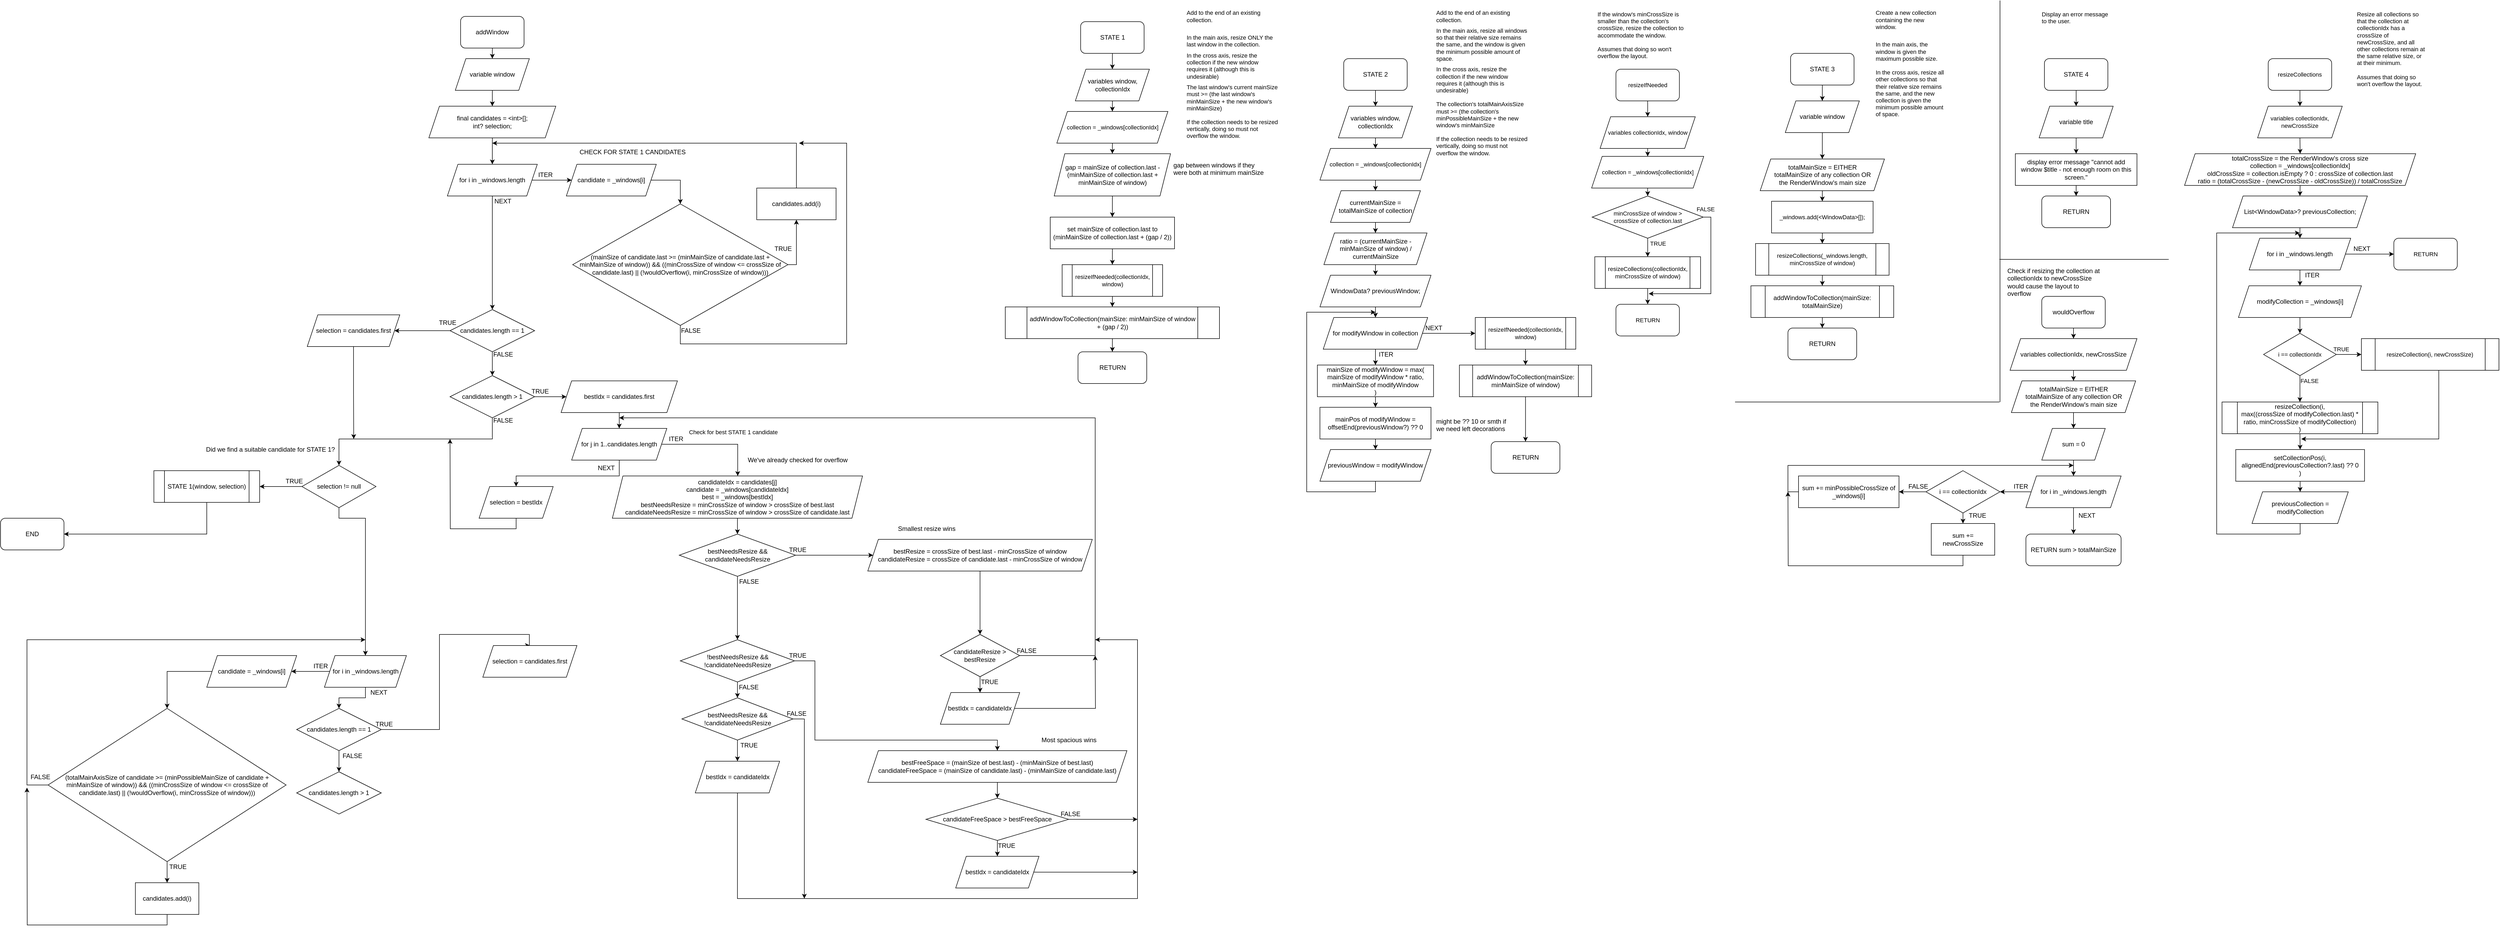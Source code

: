 <mxfile version="14.6.13" type="device"><diagram id="Q4EYi9WRi9-73B7INT44" name="Page-1"><mxGraphModel dx="3480" dy="993" grid="1" gridSize="10" guides="1" tooltips="1" connect="1" arrows="1" fold="1" page="1" pageScale="1" pageWidth="827" pageHeight="1169" math="0" shadow="0"><root><mxCell id="0"/><mxCell id="1" parent="0"/><mxCell id="R8c0qp5dbjA-6zwazZR2-13" style="edgeStyle=orthogonalEdgeStyle;rounded=0;orthogonalLoop=1;jettySize=auto;html=1;exitX=0.5;exitY=1;exitDx=0;exitDy=0;entryX=0.5;entryY=0;entryDx=0;entryDy=0;" edge="1" parent="1" source="iLZlidNBEPWxBuEJHxf3-1" target="R8c0qp5dbjA-6zwazZR2-12"><mxGeometry relative="1" as="geometry"/></mxCell><mxCell id="iLZlidNBEPWxBuEJHxf3-1" value="addWindow" style="rounded=1;whiteSpace=wrap;html=1;" parent="1" vertex="1"><mxGeometry x="-750" y="30" width="120" height="60" as="geometry"/></mxCell><mxCell id="BzAhNLJiHNmcESytSe-I-8" value="" style="edgeStyle=orthogonalEdgeStyle;rounded=0;orthogonalLoop=1;jettySize=auto;html=1;" parent="1" source="iLZlidNBEPWxBuEJHxf3-3" target="BzAhNLJiHNmcESytSe-I-1" edge="1"><mxGeometry relative="1" as="geometry"/></mxCell><mxCell id="iLZlidNBEPWxBuEJHxf3-3" value="STATE 1" style="rounded=1;whiteSpace=wrap;html=1;" parent="1" vertex="1"><mxGeometry x="422.5" y="40" width="120" height="60" as="geometry"/></mxCell><mxCell id="BzAhNLJiHNmcESytSe-I-22" value="" style="edgeStyle=orthogonalEdgeStyle;rounded=0;orthogonalLoop=1;jettySize=auto;html=1;" parent="1" source="iLZlidNBEPWxBuEJHxf3-4" target="BzAhNLJiHNmcESytSe-I-16" edge="1"><mxGeometry relative="1" as="geometry"/></mxCell><mxCell id="iLZlidNBEPWxBuEJHxf3-4" value="STATE 2" style="rounded=1;whiteSpace=wrap;html=1;" parent="1" vertex="1"><mxGeometry x="920" y="110" width="120" height="60" as="geometry"/></mxCell><mxCell id="BzAhNLJiHNmcESytSe-I-23" value="" style="edgeStyle=orthogonalEdgeStyle;rounded=0;orthogonalLoop=1;jettySize=auto;html=1;" parent="1" source="iLZlidNBEPWxBuEJHxf3-5" target="BzAhNLJiHNmcESytSe-I-17" edge="1"><mxGeometry relative="1" as="geometry"/></mxCell><mxCell id="iLZlidNBEPWxBuEJHxf3-5" value="STATE 3" style="rounded=1;whiteSpace=wrap;html=1;" parent="1" vertex="1"><mxGeometry x="1765" y="100" width="120" height="60" as="geometry"/></mxCell><mxCell id="BzAhNLJiHNmcESytSe-I-29" value="" style="edgeStyle=orthogonalEdgeStyle;rounded=0;orthogonalLoop=1;jettySize=auto;html=1;" parent="1" source="iLZlidNBEPWxBuEJHxf3-6" target="BzAhNLJiHNmcESytSe-I-28" edge="1"><mxGeometry relative="1" as="geometry"/></mxCell><mxCell id="iLZlidNBEPWxBuEJHxf3-6" value="STATE 4" style="rounded=1;whiteSpace=wrap;html=1;" parent="1" vertex="1"><mxGeometry x="2245" y="110" width="120" height="60" as="geometry"/></mxCell><mxCell id="iLZlidNBEPWxBuEJHxf3-7" value="RETURN" style="rounded=1;whiteSpace=wrap;html=1;" parent="1" vertex="1"><mxGeometry x="417.5" y="665" width="130" height="60" as="geometry"/></mxCell><mxCell id="iLZlidNBEPWxBuEJHxf3-11" value="&lt;h1 style=&quot;font-size: 11px;&quot;&gt;&lt;span style=&quot;font-weight: normal; font-size: 11px;&quot;&gt;&lt;span style=&quot;font-size: 11px;&quot;&gt;Add to the end of an&amp;nbsp;&lt;/span&gt;&lt;span style=&quot;font-size: 11px;&quot;&gt;existing collection.&lt;/span&gt;&lt;/span&gt;&lt;/h1&gt;&lt;h1 style=&quot;font-size: 11px;&quot;&gt;&lt;span style=&quot;font-weight: normal; font-size: 11px;&quot;&gt;&lt;br style=&quot;font-size: 11px;&quot;&gt;&lt;span style=&quot;font-size: 11px;&quot;&gt;In the main axis, resize&amp;nbsp;&lt;/span&gt;&lt;span style=&quot;font-size: 11px;&quot;&gt;ONLY the last window in&amp;nbsp;&lt;/span&gt;the collection.&lt;/span&gt;&lt;/h1&gt;&lt;h1 style=&quot;font-size: 11px;&quot;&gt;&lt;span style=&quot;font-weight: normal; font-size: 11px;&quot;&gt;&lt;span style=&quot;font-size: 11px;&quot;&gt;In the cross axis, resize&amp;nbsp;&lt;/span&gt;&lt;span style=&quot;font-size: 11px;&quot;&gt;the collection if the new&amp;nbsp;&lt;/span&gt;&lt;span style=&quot;font-size: 11px;&quot;&gt;window requires it (although&amp;nbsp;&lt;/span&gt;&lt;span style=&quot;font-size: 11px;&quot;&gt;this is undesirable)&lt;/span&gt;&lt;/span&gt;&lt;br style=&quot;font-size: 11px;&quot;&gt;&lt;/h1&gt;&lt;div style=&quot;font-size: 11px;&quot;&gt;&lt;span style=&quot;font-weight: normal; font-size: 11px;&quot;&gt;&lt;span style=&quot;font-size: 11px;&quot;&gt;The last window's current mainSize must &amp;gt;= (the last window's minMainSize + the new window's minMainSize)&lt;/span&gt;&lt;/span&gt;&lt;/div&gt;&lt;div style=&quot;font-size: 11px;&quot;&gt;&lt;span style=&quot;font-weight: normal; font-size: 11px;&quot;&gt;&lt;span style=&quot;font-size: 11px;&quot;&gt;&lt;br style=&quot;font-size: 11px;&quot;&gt;&lt;/span&gt;&lt;/span&gt;&lt;/div&gt;&lt;div style=&quot;font-size: 11px;&quot;&gt;&lt;span style=&quot;font-weight: normal; font-size: 11px;&quot;&gt;&lt;span style=&quot;font-size: 11px;&quot;&gt;If the collection needs to be resized vertically, doing so must not overflow the window.&lt;/span&gt;&lt;/span&gt;&lt;/div&gt;" style="text;html=1;strokeColor=none;fillColor=none;spacing=5;spacingTop=-20;whiteSpace=wrap;overflow=hidden;rounded=0;shadow=0;glass=0;align=left;fontSize=11;" parent="1" vertex="1"><mxGeometry x="617.5" y="20" width="185" height="300" as="geometry"/></mxCell><mxCell id="iLZlidNBEPWxBuEJHxf3-13" value="&lt;h1 style=&quot;font-size: 11px&quot;&gt;&lt;span style=&quot;font-weight: 400 ; font-size: 11px&quot;&gt;Add to the end of an existing collection.&lt;/span&gt;&lt;/h1&gt;&lt;h1 style=&quot;font-size: 11px&quot;&gt;&lt;span style=&quot;font-weight: 400 ; font-size: 11px&quot;&gt;In the main axis, resize all windows so that their relative size remains the same, and the window is given the minimum possible amount of space.&lt;/span&gt;&lt;/h1&gt;&lt;div style=&quot;font-size: 11px&quot;&gt;&lt;span style=&quot;font-weight: 400 ; font-size: 11px&quot;&gt;In the cross axis, resize the collection if the new window requires it (although this is undesirable)&lt;/span&gt;&lt;/div&gt;&lt;div style=&quot;font-size: 11px&quot;&gt;&lt;span style=&quot;font-weight: 400 ; font-size: 11px&quot;&gt;&lt;br&gt;&lt;/span&gt;&lt;/div&gt;&lt;div style=&quot;font-size: 11px&quot;&gt;&lt;span style=&quot;font-weight: 400 ; font-size: 11px&quot;&gt;The collection's totalMainAxisSize must &amp;gt;= (the collection's minPossibleMainSize + the new window's minMainSize&lt;/span&gt;&lt;/div&gt;&lt;div style=&quot;font-size: 11px&quot;&gt;&lt;span style=&quot;font-weight: 400 ; font-size: 11px&quot;&gt;&lt;br&gt;&lt;/span&gt;&lt;/div&gt;&lt;div style=&quot;font-size: 11px&quot;&gt;&lt;span style=&quot;font-weight: 400 ; font-size: 11px&quot;&gt;If the collection needs to be resized vertically, doing so must not overflow the window.&lt;/span&gt;&lt;/div&gt;" style="text;html=1;strokeColor=none;fillColor=none;spacing=5;spacingTop=-20;whiteSpace=wrap;overflow=hidden;rounded=0;shadow=0;glass=0;align=left;fontSize=11;" parent="1" vertex="1"><mxGeometry x="1089.81" y="20" width="181.25" height="310" as="geometry"/></mxCell><mxCell id="iLZlidNBEPWxBuEJHxf3-14" value="&lt;h1 style=&quot;font-size: 11px&quot;&gt;&lt;span style=&quot;font-weight: 400; font-size: 11px;&quot;&gt;Create a new collection containing the new window.&lt;/span&gt;&lt;/h1&gt;&lt;div style=&quot;font-size: 11px;&quot;&gt;&lt;span style=&quot;font-weight: 400; font-size: 11px;&quot;&gt;&lt;br style=&quot;font-size: 11px;&quot;&gt;&lt;/span&gt;&lt;/div&gt;&lt;div style=&quot;font-size: 11px;&quot;&gt;&lt;span style=&quot;font-weight: 400; font-size: 11px;&quot;&gt;In the main axis, the window is given the maximum possible size.&lt;/span&gt;&lt;/div&gt;&lt;div style=&quot;font-size: 11px;&quot;&gt;&lt;span style=&quot;font-weight: 400; font-size: 11px;&quot;&gt;&lt;br style=&quot;font-size: 11px;&quot;&gt;&lt;/span&gt;&lt;/div&gt;&lt;div style=&quot;font-size: 11px;&quot;&gt;&lt;span style=&quot;font-weight: 400; font-size: 11px;&quot;&gt;In the cross axis, resize all other collections so that their relative size remains the same, and the new collection is given the minimum possible amount of space.&lt;/span&gt;&lt;/div&gt;" style="text;html=1;strokeColor=none;fillColor=none;spacing=5;spacingTop=-20;whiteSpace=wrap;overflow=hidden;rounded=0;shadow=0;glass=0;align=left;fontSize=11;" parent="1" vertex="1"><mxGeometry x="1921" y="20" width="140" height="230" as="geometry"/></mxCell><mxCell id="iLZlidNBEPWxBuEJHxf3-15" value="Display an error message to the user." style="text;html=1;strokeColor=none;fillColor=none;spacing=5;spacingTop=-20;whiteSpace=wrap;overflow=hidden;rounded=0;shadow=0;glass=0;align=left;fontSize=11;" parent="1" vertex="1"><mxGeometry x="2235" y="30" width="140" height="60" as="geometry"/></mxCell><mxCell id="R8c0qp5dbjA-6zwazZR2-181" style="edgeStyle=orthogonalEdgeStyle;rounded=0;orthogonalLoop=1;jettySize=auto;html=1;exitX=0.5;exitY=1;exitDx=0;exitDy=0;entryX=0.5;entryY=0;entryDx=0;entryDy=0;" edge="1" parent="1" source="BzAhNLJiHNmcESytSe-I-1" target="BzAhNLJiHNmcESytSe-I-120"><mxGeometry relative="1" as="geometry"/></mxCell><mxCell id="BzAhNLJiHNmcESytSe-I-1" value="variables window, collectionIdx" style="shape=parallelogram;perimeter=parallelogramPerimeter;whiteSpace=wrap;html=1;fixedSize=1;fontFamily=Helvetica;fontSize=12;fontColor=#000000;align=center;strokeColor=#000000;fillColor=#ffffff;" parent="1" vertex="1"><mxGeometry x="412.5" y="130" width="140" height="60" as="geometry"/></mxCell><mxCell id="BzAhNLJiHNmcESytSe-I-21" value="" style="edgeStyle=orthogonalEdgeStyle;rounded=0;orthogonalLoop=1;jettySize=auto;html=1;" parent="1" source="BzAhNLJiHNmcESytSe-I-9" target="BzAhNLJiHNmcESytSe-I-20" edge="1"><mxGeometry relative="1" as="geometry"/></mxCell><mxCell id="BzAhNLJiHNmcESytSe-I-9" value="gap = mainSize of collection.last - (minMainSize of collection.last + minMainSize of window)" style="shape=parallelogram;perimeter=parallelogramPerimeter;whiteSpace=wrap;html=1;fixedSize=1;fontFamily=Helvetica;fontSize=12;fontColor=#000000;align=center;strokeColor=#000000;fillColor=#ffffff;" parent="1" vertex="1"><mxGeometry x="372.5" y="290" width="220" height="80" as="geometry"/></mxCell><mxCell id="BzAhNLJiHNmcESytSe-I-13" value="gap between windows if they were both at minimum mainSize" style="text;html=1;strokeColor=none;fillColor=none;spacing=5;spacingTop=-20;whiteSpace=wrap;overflow=hidden;rounded=0;" parent="1" vertex="1"><mxGeometry x="592.5" y="315" width="190" height="30" as="geometry"/></mxCell><mxCell id="BzAhNLJiHNmcESytSe-I-122" style="edgeStyle=orthogonalEdgeStyle;rounded=0;orthogonalLoop=1;jettySize=auto;html=1;exitX=0.5;exitY=1;exitDx=0;exitDy=0;entryX=0.5;entryY=0;entryDx=0;entryDy=0;fontSize=11;" parent="1" source="BzAhNLJiHNmcESytSe-I-16" target="BzAhNLJiHNmcESytSe-I-121" edge="1"><mxGeometry relative="1" as="geometry"/></mxCell><mxCell id="BzAhNLJiHNmcESytSe-I-16" value="variables window, collectionIdx" style="shape=parallelogram;perimeter=parallelogramPerimeter;whiteSpace=wrap;html=1;fixedSize=1;fontFamily=Helvetica;fontSize=12;fontColor=#000000;align=center;strokeColor=#000000;fillColor=#ffffff;" parent="1" vertex="1"><mxGeometry x="910" y="200" width="140" height="60" as="geometry"/></mxCell><mxCell id="BzAhNLJiHNmcESytSe-I-63" value="" style="edgeStyle=orthogonalEdgeStyle;rounded=0;orthogonalLoop=1;jettySize=auto;html=1;entryX=0.5;entryY=0;entryDx=0;entryDy=0;" parent="1" source="BzAhNLJiHNmcESytSe-I-17" target="BzAhNLJiHNmcESytSe-I-91" edge="1"><mxGeometry relative="1" as="geometry"><mxPoint x="1825.029" y="280" as="targetPoint"/></mxGeometry></mxCell><mxCell id="BzAhNLJiHNmcESytSe-I-17" value="variable window" style="shape=parallelogram;perimeter=parallelogramPerimeter;whiteSpace=wrap;html=1;fixedSize=1;fontFamily=Helvetica;fontSize=12;fontColor=#000000;align=center;strokeColor=#000000;fillColor=#ffffff;" parent="1" vertex="1"><mxGeometry x="1755" y="190" width="140" height="60" as="geometry"/></mxCell><mxCell id="BzAhNLJiHNmcESytSe-I-133" style="edgeStyle=orthogonalEdgeStyle;rounded=0;orthogonalLoop=1;jettySize=auto;html=1;exitX=0.5;exitY=1;exitDx=0;exitDy=0;entryX=0.5;entryY=0;entryDx=0;entryDy=0;fontSize=11;" parent="1" source="BzAhNLJiHNmcESytSe-I-20" target="BzAhNLJiHNmcESytSe-I-184" edge="1"><mxGeometry relative="1" as="geometry"><mxPoint x="482.5" y="490" as="targetPoint"/></mxGeometry></mxCell><mxCell id="BzAhNLJiHNmcESytSe-I-20" value="set mainSize of collection.last to (minMainSize of collection.last + (gap / 2))" style="rounded=0;whiteSpace=wrap;html=1;" parent="1" vertex="1"><mxGeometry x="365" y="410" width="235" height="60" as="geometry"/></mxCell><mxCell id="R8c0qp5dbjA-6zwazZR2-134" style="edgeStyle=orthogonalEdgeStyle;rounded=0;orthogonalLoop=1;jettySize=auto;html=1;exitX=0.5;exitY=1;exitDx=0;exitDy=0;entryX=0.5;entryY=0;entryDx=0;entryDy=0;" edge="1" parent="1" source="BzAhNLJiHNmcESytSe-I-25" target="iLZlidNBEPWxBuEJHxf3-7"><mxGeometry relative="1" as="geometry"/></mxCell><mxCell id="BzAhNLJiHNmcESytSe-I-25" value="addWindowToCollection(mainSize: minMainSize of window + (gap / 2))" style="shape=process;whiteSpace=wrap;html=1;backgroundOutline=1;fontFamily=Helvetica;fontSize=12;fontColor=#000000;align=center;strokeColor=#000000;fillColor=#ffffff;" parent="1" vertex="1"><mxGeometry x="280" y="580" width="405" height="60" as="geometry"/></mxCell><mxCell id="BzAhNLJiHNmcESytSe-I-107" value="" style="edgeStyle=orthogonalEdgeStyle;rounded=0;orthogonalLoop=1;jettySize=auto;html=1;" parent="1" source="BzAhNLJiHNmcESytSe-I-28" target="BzAhNLJiHNmcESytSe-I-106" edge="1"><mxGeometry relative="1" as="geometry"/></mxCell><mxCell id="BzAhNLJiHNmcESytSe-I-28" value="variable title" style="shape=parallelogram;perimeter=parallelogramPerimeter;whiteSpace=wrap;html=1;fixedSize=1;fontFamily=Helvetica;fontSize=12;fontColor=#000000;align=center;strokeColor=#000000;fillColor=#ffffff;" parent="1" vertex="1"><mxGeometry x="2235" y="200" width="140" height="60" as="geometry"/></mxCell><mxCell id="BzAhNLJiHNmcESytSe-I-40" style="edgeStyle=orthogonalEdgeStyle;rounded=0;orthogonalLoop=1;jettySize=auto;html=1;exitX=0.5;exitY=1;exitDx=0;exitDy=0;entryX=0.5;entryY=0;entryDx=0;entryDy=0;" parent="1" source="BzAhNLJiHNmcESytSe-I-31" target="BzAhNLJiHNmcESytSe-I-32" edge="1"><mxGeometry relative="1" as="geometry"/></mxCell><mxCell id="BzAhNLJiHNmcESytSe-I-31" value="currentMainSize = totalMainSize of collection" style="shape=parallelogram;perimeter=parallelogramPerimeter;whiteSpace=wrap;html=1;fixedSize=1;" parent="1" vertex="1"><mxGeometry x="895" y="360" width="170" height="60" as="geometry"/></mxCell><mxCell id="BzAhNLJiHNmcESytSe-I-41" style="edgeStyle=orthogonalEdgeStyle;rounded=0;orthogonalLoop=1;jettySize=auto;html=1;exitX=0.5;exitY=1;exitDx=0;exitDy=0;entryX=0.5;entryY=0;entryDx=0;entryDy=0;" parent="1" source="BzAhNLJiHNmcESytSe-I-32" target="BzAhNLJiHNmcESytSe-I-34" edge="1"><mxGeometry relative="1" as="geometry"/></mxCell><mxCell id="BzAhNLJiHNmcESytSe-I-32" value="ratio = (currentMainSize - minMainSize of window) / currentMainSize" style="shape=parallelogram;perimeter=parallelogramPerimeter;whiteSpace=wrap;html=1;fixedSize=1;" parent="1" vertex="1"><mxGeometry x="882.5" y="440" width="195" height="60" as="geometry"/></mxCell><mxCell id="BzAhNLJiHNmcESytSe-I-43" style="edgeStyle=orthogonalEdgeStyle;rounded=0;orthogonalLoop=1;jettySize=auto;html=1;exitX=0.5;exitY=1;exitDx=0;exitDy=0;entryX=0.5;entryY=0;entryDx=0;entryDy=0;" parent="1" source="BzAhNLJiHNmcESytSe-I-33" target="BzAhNLJiHNmcESytSe-I-35" edge="1"><mxGeometry relative="1" as="geometry"/></mxCell><mxCell id="BzAhNLJiHNmcESytSe-I-164" style="edgeStyle=orthogonalEdgeStyle;rounded=0;orthogonalLoop=1;jettySize=auto;html=1;exitX=1;exitY=0.5;exitDx=0;exitDy=0;entryX=0;entryY=0.5;entryDx=0;entryDy=0;fontSize=11;" parent="1" source="BzAhNLJiHNmcESytSe-I-33" target="BzAhNLJiHNmcESytSe-I-181" edge="1"><mxGeometry relative="1" as="geometry"><mxPoint x="1130" y="630" as="targetPoint"/></mxGeometry></mxCell><mxCell id="BzAhNLJiHNmcESytSe-I-33" value="for modifyWindow in collection" style="shape=parallelogram;perimeter=parallelogramPerimeter;whiteSpace=wrap;html=1;fixedSize=1;" parent="1" vertex="1"><mxGeometry x="881.25" y="600" width="197.5" height="60" as="geometry"/></mxCell><mxCell id="BzAhNLJiHNmcESytSe-I-42" style="edgeStyle=orthogonalEdgeStyle;rounded=0;orthogonalLoop=1;jettySize=auto;html=1;exitX=0.5;exitY=1;exitDx=0;exitDy=0;entryX=0.5;entryY=0;entryDx=0;entryDy=0;" parent="1" source="BzAhNLJiHNmcESytSe-I-34" target="BzAhNLJiHNmcESytSe-I-33" edge="1"><mxGeometry relative="1" as="geometry"/></mxCell><mxCell id="BzAhNLJiHNmcESytSe-I-34" value="WindowData? previousWindow;" style="shape=parallelogram;perimeter=parallelogramPerimeter;whiteSpace=wrap;html=1;fixedSize=1;" parent="1" vertex="1"><mxGeometry x="875" y="520" width="210" height="60" as="geometry"/></mxCell><mxCell id="BzAhNLJiHNmcESytSe-I-45" value="" style="edgeStyle=orthogonalEdgeStyle;rounded=0;orthogonalLoop=1;jettySize=auto;html=1;" parent="1" source="BzAhNLJiHNmcESytSe-I-35" target="BzAhNLJiHNmcESytSe-I-44" edge="1"><mxGeometry relative="1" as="geometry"/></mxCell><mxCell id="BzAhNLJiHNmcESytSe-I-35" value="mainSize of modifyWindow = max(&lt;br&gt;mainSize of modifyWindow * ratio,&lt;br&gt;minMainSize of modifyWindow&lt;br&gt;)" style="rounded=0;whiteSpace=wrap;html=1;" parent="1" vertex="1"><mxGeometry x="870.19" y="690" width="219.62" height="60" as="geometry"/></mxCell><mxCell id="BzAhNLJiHNmcESytSe-I-49" value="" style="edgeStyle=orthogonalEdgeStyle;rounded=0;orthogonalLoop=1;jettySize=auto;html=1;" parent="1" source="BzAhNLJiHNmcESytSe-I-44" target="BzAhNLJiHNmcESytSe-I-48" edge="1"><mxGeometry relative="1" as="geometry"/></mxCell><mxCell id="BzAhNLJiHNmcESytSe-I-44" value="mainPos of modifyWindow = offsetEnd(previousWindow?) ?? 0" style="rounded=0;whiteSpace=wrap;html=1;" parent="1" vertex="1"><mxGeometry x="875" y="770" width="210" height="60" as="geometry"/></mxCell><mxCell id="BzAhNLJiHNmcESytSe-I-50" style="edgeStyle=orthogonalEdgeStyle;rounded=0;orthogonalLoop=1;jettySize=auto;html=1;exitX=0.5;exitY=1;exitDx=0;exitDy=0;" parent="1" source="BzAhNLJiHNmcESytSe-I-48" edge="1"><mxGeometry relative="1" as="geometry"><mxPoint x="980" y="590" as="targetPoint"/><Array as="points"><mxPoint x="980" y="930"/><mxPoint x="850" y="930"/><mxPoint x="850" y="590"/><mxPoint x="980" y="590"/></Array></mxGeometry></mxCell><mxCell id="BzAhNLJiHNmcESytSe-I-48" value="previousWindow = modifyWindow" style="shape=parallelogram;perimeter=parallelogramPerimeter;whiteSpace=wrap;html=1;fixedSize=1;" parent="1" vertex="1"><mxGeometry x="875" y="850" width="210" height="60" as="geometry"/></mxCell><mxCell id="BzAhNLJiHNmcESytSe-I-51" value="ITER" style="text;html=1;strokeColor=none;fillColor=none;align=center;verticalAlign=middle;whiteSpace=wrap;rounded=0;" parent="1" vertex="1"><mxGeometry x="980" y="660" width="40" height="20" as="geometry"/></mxCell><mxCell id="R8c0qp5dbjA-6zwazZR2-135" style="edgeStyle=orthogonalEdgeStyle;rounded=0;orthogonalLoop=1;jettySize=auto;html=1;exitX=0.5;exitY=1;exitDx=0;exitDy=0;entryX=0.5;entryY=0;entryDx=0;entryDy=0;" edge="1" parent="1" source="BzAhNLJiHNmcESytSe-I-52" target="R8c0qp5dbjA-6zwazZR2-133"><mxGeometry relative="1" as="geometry"/></mxCell><mxCell id="BzAhNLJiHNmcESytSe-I-52" value="addWindowToCollection(mainSize: minMainSize of window)" style="shape=process;whiteSpace=wrap;html=1;backgroundOutline=1;fontFamily=Helvetica;fontSize=12;fontColor=#000000;align=center;strokeColor=#000000;fillColor=#ffffff;" parent="1" vertex="1"><mxGeometry x="1138.75" y="690" width="250" height="60" as="geometry"/></mxCell><mxCell id="BzAhNLJiHNmcESytSe-I-54" value="NEXT" style="text;html=1;align=center;verticalAlign=middle;resizable=0;points=[];autosize=1;strokeColor=none;" parent="1" vertex="1"><mxGeometry x="1065" y="610" width="50" height="20" as="geometry"/></mxCell><mxCell id="BzAhNLJiHNmcESytSe-I-59" value="might be ?? 10 or smth if we need left decorations" style="text;html=1;strokeColor=none;fillColor=none;spacing=5;spacingTop=-20;whiteSpace=wrap;overflow=hidden;rounded=0;" parent="1" vertex="1"><mxGeometry x="1089.81" y="800" width="150.19" height="20" as="geometry"/></mxCell><mxCell id="BzAhNLJiHNmcESytSe-I-202" style="edgeStyle=orthogonalEdgeStyle;rounded=0;orthogonalLoop=1;jettySize=auto;html=1;exitX=0.5;exitY=1;exitDx=0;exitDy=0;entryX=0.5;entryY=0;entryDx=0;entryDy=0;fontSize=11;" parent="1" source="BzAhNLJiHNmcESytSe-I-91" target="BzAhNLJiHNmcESytSe-I-201" edge="1"><mxGeometry relative="1" as="geometry"/></mxCell><mxCell id="BzAhNLJiHNmcESytSe-I-91" value="totalMainSize = EITHER&lt;br&gt;totalMainSize of any collection OR&lt;br&gt;the RenderWindow's main size" style="shape=parallelogram;perimeter=parallelogramPerimeter;whiteSpace=wrap;html=1;fixedSize=1;" parent="1" vertex="1"><mxGeometry x="1707.5" y="300" width="235" height="60" as="geometry"/></mxCell><mxCell id="R8c0qp5dbjA-6zwazZR2-137" style="edgeStyle=orthogonalEdgeStyle;rounded=0;orthogonalLoop=1;jettySize=auto;html=1;exitX=0.5;exitY=1;exitDx=0;exitDy=0;entryX=0.5;entryY=0;entryDx=0;entryDy=0;" edge="1" parent="1" source="BzAhNLJiHNmcESytSe-I-98" target="R8c0qp5dbjA-6zwazZR2-136"><mxGeometry relative="1" as="geometry"/></mxCell><mxCell id="BzAhNLJiHNmcESytSe-I-98" value="addWindowToCollection(mainSize: totalMainSize)" style="shape=process;whiteSpace=wrap;html=1;backgroundOutline=1;fontFamily=Helvetica;fontSize=12;fontColor=#000000;align=center;strokeColor=#000000;fillColor=#ffffff;" parent="1" vertex="1"><mxGeometry x="1690" y="540" width="270" height="60" as="geometry"/></mxCell><mxCell id="R8c0qp5dbjA-6zwazZR2-140" style="edgeStyle=orthogonalEdgeStyle;rounded=0;orthogonalLoop=1;jettySize=auto;html=1;exitX=0.5;exitY=1;exitDx=0;exitDy=0;entryX=0.5;entryY=0;entryDx=0;entryDy=0;" edge="1" parent="1" source="BzAhNLJiHNmcESytSe-I-106" target="R8c0qp5dbjA-6zwazZR2-138"><mxGeometry relative="1" as="geometry"/></mxCell><mxCell id="BzAhNLJiHNmcESytSe-I-106" value="display error message &quot;cannot add window $title - not enough room on this screen.&quot;" style="rounded=0;whiteSpace=wrap;html=1;" parent="1" vertex="1"><mxGeometry x="2190" y="290" width="230" height="60" as="geometry"/></mxCell><mxCell id="R8c0qp5dbjA-6zwazZR2-4" style="edgeStyle=orthogonalEdgeStyle;rounded=0;orthogonalLoop=1;jettySize=auto;html=1;exitX=0.5;exitY=1;exitDx=0;exitDy=0;entryX=0.5;entryY=0;entryDx=0;entryDy=0;" edge="1" parent="1" source="BzAhNLJiHNmcESytSe-I-109" target="R8c0qp5dbjA-6zwazZR2-9"><mxGeometry relative="1" as="geometry"><mxPoint x="-690" y="300" as="targetPoint"/></mxGeometry></mxCell><mxCell id="BzAhNLJiHNmcESytSe-I-109" value="final candidates = &amp;lt;int&amp;gt;[];&lt;br&gt;int? selection;" style="shape=parallelogram;perimeter=parallelogramPerimeter;whiteSpace=wrap;html=1;fixedSize=1;" parent="1" vertex="1"><mxGeometry x="-810" y="200" width="240" height="60" as="geometry"/></mxCell><mxCell id="BzAhNLJiHNmcESytSe-I-126" style="edgeStyle=orthogonalEdgeStyle;rounded=0;orthogonalLoop=1;jettySize=auto;html=1;exitX=0.5;exitY=1;exitDx=0;exitDy=0;entryX=0.5;entryY=0;entryDx=0;entryDy=0;fontSize=11;" parent="1" source="BzAhNLJiHNmcESytSe-I-184" target="BzAhNLJiHNmcESytSe-I-25" edge="1"><mxGeometry relative="1" as="geometry"><mxPoint x="482.5" y="570" as="sourcePoint"/></mxGeometry></mxCell><mxCell id="BzAhNLJiHNmcESytSe-I-119" value="" style="edgeStyle=orthogonalEdgeStyle;rounded=0;orthogonalLoop=1;jettySize=auto;html=1;fontSize=11;" parent="1" source="BzAhNLJiHNmcESytSe-I-114" target="BzAhNLJiHNmcESytSe-I-115" edge="1"><mxGeometry relative="1" as="geometry"/></mxCell><mxCell id="BzAhNLJiHNmcESytSe-I-114" value="resizeCollections" style="rounded=1;whiteSpace=wrap;html=1;fontSize=11;" parent="1" vertex="1"><mxGeometry x="2668.19" y="110" width="120" height="60" as="geometry"/></mxCell><mxCell id="BzAhNLJiHNmcESytSe-I-195" style="edgeStyle=orthogonalEdgeStyle;rounded=0;orthogonalLoop=1;jettySize=auto;html=1;exitX=0.5;exitY=1;exitDx=0;exitDy=0;entryX=0.5;entryY=0;entryDx=0;entryDy=0;fontSize=11;" parent="1" source="BzAhNLJiHNmcESytSe-I-115" target="BzAhNLJiHNmcESytSe-I-193" edge="1"><mxGeometry relative="1" as="geometry"/></mxCell><mxCell id="BzAhNLJiHNmcESytSe-I-115" value="variables collectionIdx, newCrossSize" style="shape=parallelogram;perimeter=parallelogramPerimeter;whiteSpace=wrap;html=1;fixedSize=1;fontSize=11;" parent="1" vertex="1"><mxGeometry x="2648.19" y="200" width="160" height="60" as="geometry"/></mxCell><mxCell id="BzAhNLJiHNmcESytSe-I-116" value="Resize all collections so that the collection at collectionIdx has a crossSize of newCrossSize, and all other collections remain at the same relative size, or at their minimum.&lt;br&gt;&lt;br&gt;Assumes that doing so won't overflow the layout." style="text;html=1;strokeColor=none;fillColor=none;spacing=5;spacingTop=-20;whiteSpace=wrap;overflow=hidden;rounded=0;shadow=0;glass=0;align=left;fontSize=11;" parent="1" vertex="1"><mxGeometry x="2830.75" y="30" width="140" height="180" as="geometry"/></mxCell><mxCell id="R8c0qp5dbjA-6zwazZR2-182" style="edgeStyle=orthogonalEdgeStyle;rounded=0;orthogonalLoop=1;jettySize=auto;html=1;exitX=0.5;exitY=1;exitDx=0;exitDy=0;entryX=0.5;entryY=0;entryDx=0;entryDy=0;" edge="1" parent="1" source="BzAhNLJiHNmcESytSe-I-120" target="BzAhNLJiHNmcESytSe-I-9"><mxGeometry relative="1" as="geometry"/></mxCell><mxCell id="BzAhNLJiHNmcESytSe-I-120" value="collection = _windows[collectionIdx]" style="shape=parallelogram;perimeter=parallelogramPerimeter;whiteSpace=wrap;html=1;fixedSize=1;fontSize=11;" parent="1" vertex="1"><mxGeometry x="377.5" y="210" width="210" height="60" as="geometry"/></mxCell><mxCell id="BzAhNLJiHNmcESytSe-I-124" style="edgeStyle=orthogonalEdgeStyle;rounded=0;orthogonalLoop=1;jettySize=auto;html=1;exitX=0.5;exitY=1;exitDx=0;exitDy=0;entryX=0.5;entryY=0;entryDx=0;entryDy=0;fontSize=11;" parent="1" source="BzAhNLJiHNmcESytSe-I-121" target="BzAhNLJiHNmcESytSe-I-31" edge="1"><mxGeometry relative="1" as="geometry"/></mxCell><mxCell id="BzAhNLJiHNmcESytSe-I-121" value="collection = _windows[collectionIdx]" style="shape=parallelogram;perimeter=parallelogramPerimeter;whiteSpace=wrap;html=1;fixedSize=1;fontSize=11;" parent="1" vertex="1"><mxGeometry x="875" y="280" width="210" height="60" as="geometry"/></mxCell><mxCell id="BzAhNLJiHNmcESytSe-I-137" style="edgeStyle=orthogonalEdgeStyle;rounded=0;orthogonalLoop=1;jettySize=auto;html=1;exitX=0.5;exitY=1;exitDx=0;exitDy=0;entryX=0.5;entryY=0;entryDx=0;entryDy=0;" parent="1" source="BzAhNLJiHNmcESytSe-I-138" target="BzAhNLJiHNmcESytSe-I-141" edge="1"><mxGeometry relative="1" as="geometry"/></mxCell><mxCell id="BzAhNLJiHNmcESytSe-I-138" value="List&amp;lt;WindowData&amp;gt;? previousCollection;" style="shape=parallelogram;perimeter=parallelogramPerimeter;whiteSpace=wrap;html=1;fixedSize=1;" parent="1" vertex="1"><mxGeometry x="2600.69" y="370" width="255" height="60" as="geometry"/></mxCell><mxCell id="BzAhNLJiHNmcESytSe-I-139" style="edgeStyle=orthogonalEdgeStyle;rounded=0;orthogonalLoop=1;jettySize=auto;html=1;exitX=0.5;exitY=1;exitDx=0;exitDy=0;entryX=0.5;entryY=0;entryDx=0;entryDy=0;" parent="1" source="BzAhNLJiHNmcESytSe-I-141" target="BzAhNLJiHNmcESytSe-I-145" edge="1"><mxGeometry relative="1" as="geometry"/></mxCell><mxCell id="BzAhNLJiHNmcESytSe-I-140" style="edgeStyle=orthogonalEdgeStyle;rounded=0;orthogonalLoop=1;jettySize=auto;html=1;exitX=1;exitY=0.5;exitDx=0;exitDy=0;entryX=0;entryY=0.5;entryDx=0;entryDy=0;" parent="1" source="BzAhNLJiHNmcESytSe-I-141" target="BzAhNLJiHNmcESytSe-I-152" edge="1"><mxGeometry relative="1" as="geometry"><mxPoint x="2880.69" y="480" as="targetPoint"/></mxGeometry></mxCell><mxCell id="BzAhNLJiHNmcESytSe-I-141" value="for i in _windows.length" style="shape=parallelogram;perimeter=parallelogramPerimeter;whiteSpace=wrap;html=1;fixedSize=1;" parent="1" vertex="1"><mxGeometry x="2632.19" y="450" width="192" height="60" as="geometry"/></mxCell><mxCell id="BzAhNLJiHNmcESytSe-I-142" style="edgeStyle=orthogonalEdgeStyle;rounded=0;orthogonalLoop=1;jettySize=auto;html=1;exitX=0.5;exitY=1;exitDx=0;exitDy=0;entryX=0.5;entryY=0;entryDx=0;entryDy=0;" parent="1" source="BzAhNLJiHNmcESytSe-I-143" target="BzAhNLJiHNmcESytSe-I-147" edge="1"><mxGeometry relative="1" as="geometry"/></mxCell><mxCell id="BzAhNLJiHNmcESytSe-I-143" value="resizeCollection(i,&lt;br&gt;max((crossSize of modifyCollection.last) * ratio, minCrossSize of modifyCollection)&lt;br&gt;)" style="shape=process;whiteSpace=wrap;html=1;backgroundOutline=1;fontFamily=Helvetica;fontSize=12;fontColor=#000000;align=center;strokeColor=#000000;fillColor=#ffffff;" parent="1" vertex="1"><mxGeometry x="2580.85" y="760" width="294.69" height="60" as="geometry"/></mxCell><mxCell id="BzAhNLJiHNmcESytSe-I-155" style="edgeStyle=orthogonalEdgeStyle;rounded=0;orthogonalLoop=1;jettySize=auto;html=1;exitX=0.5;exitY=1;exitDx=0;exitDy=0;entryX=0.5;entryY=0;entryDx=0;entryDy=0;fontSize=11;" parent="1" source="BzAhNLJiHNmcESytSe-I-145" target="BzAhNLJiHNmcESytSe-I-153" edge="1"><mxGeometry relative="1" as="geometry"/></mxCell><mxCell id="BzAhNLJiHNmcESytSe-I-145" value="modifyCollection = _windows[i]" style="shape=parallelogram;perimeter=parallelogramPerimeter;whiteSpace=wrap;html=1;fixedSize=1;" parent="1" vertex="1"><mxGeometry x="2611.94" y="540" width="232.5" height="60" as="geometry"/></mxCell><mxCell id="BzAhNLJiHNmcESytSe-I-146" style="edgeStyle=orthogonalEdgeStyle;rounded=0;orthogonalLoop=1;jettySize=auto;html=1;exitX=0.5;exitY=1;exitDx=0;exitDy=0;entryX=0.5;entryY=0;entryDx=0;entryDy=0;" parent="1" source="BzAhNLJiHNmcESytSe-I-147" target="BzAhNLJiHNmcESytSe-I-149" edge="1"><mxGeometry relative="1" as="geometry"/></mxCell><mxCell id="BzAhNLJiHNmcESytSe-I-147" value="setCollectionPos(i,&lt;br&gt;alignedEnd(previousCollection?.last) ?? 0&lt;br&gt;)" style="rounded=0;whiteSpace=wrap;html=1;" parent="1" vertex="1"><mxGeometry x="2606.82" y="850" width="243.49" height="60" as="geometry"/></mxCell><mxCell id="BzAhNLJiHNmcESytSe-I-148" style="edgeStyle=orthogonalEdgeStyle;rounded=0;orthogonalLoop=1;jettySize=auto;html=1;exitX=0.5;exitY=1;exitDx=0;exitDy=0;" parent="1" source="BzAhNLJiHNmcESytSe-I-149" edge="1"><mxGeometry relative="1" as="geometry"><mxPoint x="2727.69" y="440" as="targetPoint"/><Array as="points"><mxPoint x="2728.75" y="1010"/><mxPoint x="2570.75" y="1010"/><mxPoint x="2570.75" y="440"/></Array></mxGeometry></mxCell><mxCell id="BzAhNLJiHNmcESytSe-I-149" value="previousCollection = modifyCollection" style="shape=parallelogram;perimeter=parallelogramPerimeter;whiteSpace=wrap;html=1;fixedSize=1;" parent="1" vertex="1"><mxGeometry x="2637.56" y="930" width="182" height="60" as="geometry"/></mxCell><mxCell id="BzAhNLJiHNmcESytSe-I-150" value="ITER" style="text;html=1;align=center;verticalAlign=middle;resizable=0;points=[];autosize=1;strokeColor=none;" parent="1" vertex="1"><mxGeometry x="2730.69" y="510" width="40" height="20" as="geometry"/></mxCell><mxCell id="BzAhNLJiHNmcESytSe-I-151" value="NEXT" style="text;html=1;align=center;verticalAlign=middle;resizable=0;points=[];autosize=1;strokeColor=none;" parent="1" vertex="1"><mxGeometry x="2819.56" y="460" width="50" height="20" as="geometry"/></mxCell><mxCell id="BzAhNLJiHNmcESytSe-I-152" value="RETURN" style="rounded=1;whiteSpace=wrap;html=1;fontSize=11;" parent="1" vertex="1"><mxGeometry x="2905.75" y="450" width="120" height="60" as="geometry"/></mxCell><mxCell id="BzAhNLJiHNmcESytSe-I-157" style="edgeStyle=orthogonalEdgeStyle;rounded=0;orthogonalLoop=1;jettySize=auto;html=1;exitX=1;exitY=0.5;exitDx=0;exitDy=0;entryX=0;entryY=0.5;entryDx=0;entryDy=0;fontSize=11;" parent="1" source="BzAhNLJiHNmcESytSe-I-153" target="BzAhNLJiHNmcESytSe-I-156" edge="1"><mxGeometry relative="1" as="geometry"/></mxCell><mxCell id="BzAhNLJiHNmcESytSe-I-158" style="edgeStyle=orthogonalEdgeStyle;rounded=0;orthogonalLoop=1;jettySize=auto;html=1;exitX=0.5;exitY=1;exitDx=0;exitDy=0;entryX=0.5;entryY=0;entryDx=0;entryDy=0;fontSize=11;" parent="1" source="BzAhNLJiHNmcESytSe-I-153" target="BzAhNLJiHNmcESytSe-I-143" edge="1"><mxGeometry relative="1" as="geometry"/></mxCell><mxCell id="BzAhNLJiHNmcESytSe-I-153" value="i == collectionIdx" style="rhombus;whiteSpace=wrap;html=1;fontSize=11;" parent="1" vertex="1"><mxGeometry x="2659.41" y="630" width="137.56" height="80" as="geometry"/></mxCell><mxCell id="BzAhNLJiHNmcESytSe-I-159" style="edgeStyle=orthogonalEdgeStyle;rounded=0;orthogonalLoop=1;jettySize=auto;html=1;exitX=0.5;exitY=1;exitDx=0;exitDy=0;fontSize=11;" parent="1" source="BzAhNLJiHNmcESytSe-I-156" edge="1"><mxGeometry relative="1" as="geometry"><mxPoint x="2730.75" y="830" as="targetPoint"/><Array as="points"><mxPoint x="2990.75" y="830"/></Array></mxGeometry></mxCell><mxCell id="BzAhNLJiHNmcESytSe-I-156" value="resizeCollection(i, newCrossSize)" style="shape=process;whiteSpace=wrap;html=1;backgroundOutline=1;fontFamily=Helvetica;fontSize=11;fontColor=#000000;align=center;strokeColor=#000000;fillColor=#ffffff;" parent="1" vertex="1"><mxGeometry x="2844.44" y="640" width="260.06" height="60" as="geometry"/></mxCell><mxCell id="BzAhNLJiHNmcESytSe-I-160" value="TRUE" style="text;html=1;align=center;verticalAlign=middle;resizable=0;points=[];autosize=1;strokeColor=none;fontSize=11;" parent="1" vertex="1"><mxGeometry x="2780.75" y="650" width="50" height="20" as="geometry"/></mxCell><mxCell id="BzAhNLJiHNmcESytSe-I-161" value="FALSE" style="text;html=1;align=center;verticalAlign=middle;resizable=0;points=[];autosize=1;strokeColor=none;fontSize=11;" parent="1" vertex="1"><mxGeometry x="2720.69" y="710" width="50" height="20" as="geometry"/></mxCell><mxCell id="BzAhNLJiHNmcESytSe-I-174" style="edgeStyle=orthogonalEdgeStyle;rounded=0;orthogonalLoop=1;jettySize=auto;html=1;exitX=0.5;exitY=1;exitDx=0;exitDy=0;entryX=0.5;entryY=0;entryDx=0;entryDy=0;fontSize=11;" parent="1" source="BzAhNLJiHNmcESytSe-I-165" target="BzAhNLJiHNmcESytSe-I-166" edge="1"><mxGeometry relative="1" as="geometry"/></mxCell><mxCell id="BzAhNLJiHNmcESytSe-I-165" value="resizeIfNeeded" style="rounded=1;whiteSpace=wrap;html=1;fontSize=11;" parent="1" vertex="1"><mxGeometry x="1434.75" y="130" width="120" height="60" as="geometry"/></mxCell><mxCell id="BzAhNLJiHNmcESytSe-I-190" style="edgeStyle=orthogonalEdgeStyle;rounded=0;orthogonalLoop=1;jettySize=auto;html=1;exitX=0.5;exitY=1;exitDx=0;exitDy=0;entryX=0.5;entryY=0;entryDx=0;entryDy=0;fontSize=11;" parent="1" source="BzAhNLJiHNmcESytSe-I-166" target="BzAhNLJiHNmcESytSe-I-189" edge="1"><mxGeometry relative="1" as="geometry"/></mxCell><mxCell id="BzAhNLJiHNmcESytSe-I-166" value="variables collectionIdx, window" style="shape=parallelogram;perimeter=parallelogramPerimeter;whiteSpace=wrap;html=1;fixedSize=1;fontSize=11;" parent="1" vertex="1"><mxGeometry x="1404.75" y="220" width="180" height="60" as="geometry"/></mxCell><mxCell id="BzAhNLJiHNmcESytSe-I-167" value="" style="edgeStyle=orthogonalEdgeStyle;rounded=0;orthogonalLoop=1;jettySize=auto;html=1;fontSize=11;" parent="1" source="BzAhNLJiHNmcESytSe-I-169" target="BzAhNLJiHNmcESytSe-I-171" edge="1"><mxGeometry relative="1" as="geometry"/></mxCell><mxCell id="BzAhNLJiHNmcESytSe-I-179" style="edgeStyle=orthogonalEdgeStyle;rounded=0;orthogonalLoop=1;jettySize=auto;html=1;exitX=1;exitY=0.5;exitDx=0;exitDy=0;fontSize=11;" parent="1" source="BzAhNLJiHNmcESytSe-I-169" edge="1"><mxGeometry relative="1" as="geometry"><mxPoint x="1496.75" y="555" as="targetPoint"/><Array as="points"><mxPoint x="1614.25" y="410"/><mxPoint x="1614.25" y="555"/></Array></mxGeometry></mxCell><mxCell id="BzAhNLJiHNmcESytSe-I-169" value="minCrossSize of window &amp;gt;&lt;br&gt;crossSize of collection.last" style="rhombus;whiteSpace=wrap;html=1;fontSize=11;" parent="1" vertex="1"><mxGeometry x="1389.75" y="370" width="210" height="80" as="geometry"/></mxCell><mxCell id="BzAhNLJiHNmcESytSe-I-177" style="edgeStyle=orthogonalEdgeStyle;rounded=0;orthogonalLoop=1;jettySize=auto;html=1;exitX=0.5;exitY=1;exitDx=0;exitDy=0;entryX=0.5;entryY=0;entryDx=0;entryDy=0;fontSize=11;" parent="1" source="BzAhNLJiHNmcESytSe-I-171" target="BzAhNLJiHNmcESytSe-I-176" edge="1"><mxGeometry relative="1" as="geometry"/></mxCell><mxCell id="BzAhNLJiHNmcESytSe-I-171" value="resizeCollections(collectionIdx, minCrossSize of window)" style="shape=process;whiteSpace=wrap;html=1;backgroundOutline=1;fontSize=11;" parent="1" vertex="1"><mxGeometry x="1394.75" y="485" width="200" height="60" as="geometry"/></mxCell><mxCell id="BzAhNLJiHNmcESytSe-I-172" value="FALSE" style="text;html=1;align=center;verticalAlign=middle;resizable=0;points=[];autosize=1;strokeColor=none;fontSize=11;" parent="1" vertex="1"><mxGeometry x="1579.25" y="385" width="50" height="20" as="geometry"/></mxCell><mxCell id="BzAhNLJiHNmcESytSe-I-173" value="TRUE" style="text;html=1;align=center;verticalAlign=middle;resizable=0;points=[];autosize=1;strokeColor=none;fontSize=11;" parent="1" vertex="1"><mxGeometry x="1489" y="450" width="50" height="20" as="geometry"/></mxCell><mxCell id="BzAhNLJiHNmcESytSe-I-176" value="RETURN" style="rounded=1;whiteSpace=wrap;html=1;fontSize=11;" parent="1" vertex="1"><mxGeometry x="1434.75" y="575" width="120" height="60" as="geometry"/></mxCell><mxCell id="BzAhNLJiHNmcESytSe-I-182" style="edgeStyle=orthogonalEdgeStyle;rounded=0;orthogonalLoop=1;jettySize=auto;html=1;exitX=0.5;exitY=1;exitDx=0;exitDy=0;entryX=0.5;entryY=0;entryDx=0;entryDy=0;fontSize=11;" parent="1" source="BzAhNLJiHNmcESytSe-I-181" target="BzAhNLJiHNmcESytSe-I-52" edge="1"><mxGeometry relative="1" as="geometry"/></mxCell><mxCell id="BzAhNLJiHNmcESytSe-I-181" value="resizeIfNeeded(collectionIdx, window)" style="shape=process;whiteSpace=wrap;html=1;backgroundOutline=1;labelBackgroundColor=none;fontSize=11;fillColor=none;" parent="1" vertex="1"><mxGeometry x="1168.75" y="600" width="190" height="60" as="geometry"/></mxCell><mxCell id="BzAhNLJiHNmcESytSe-I-184" value="resizeIfNeeded(collectionIdx, window)" style="shape=process;whiteSpace=wrap;html=1;backgroundOutline=1;labelBackgroundColor=none;fontSize=11;fillColor=none;" parent="1" vertex="1"><mxGeometry x="387.5" y="500" width="190" height="60" as="geometry"/></mxCell><mxCell id="BzAhNLJiHNmcESytSe-I-186" value="If the window's minCrossSize is smaller than the collection's crossSize, resize the collection to accommodate the window.&lt;br&gt;&lt;br&gt;Assumes that doing so won't overflow the layout." style="text;html=1;strokeColor=none;fillColor=none;spacing=5;spacingTop=-20;whiteSpace=wrap;overflow=hidden;rounded=0;labelBackgroundColor=none;fontSize=11;" parent="1" vertex="1"><mxGeometry x="1394.75" y="30" width="190" height="120" as="geometry"/></mxCell><mxCell id="BzAhNLJiHNmcESytSe-I-191" style="edgeStyle=orthogonalEdgeStyle;rounded=0;orthogonalLoop=1;jettySize=auto;html=1;exitX=0.5;exitY=1;exitDx=0;exitDy=0;entryX=0.5;entryY=0;entryDx=0;entryDy=0;fontSize=11;" parent="1" source="BzAhNLJiHNmcESytSe-I-189" target="BzAhNLJiHNmcESytSe-I-169" edge="1"><mxGeometry relative="1" as="geometry"/></mxCell><mxCell id="BzAhNLJiHNmcESytSe-I-189" value="collection = _windows[collectionIdx]" style="shape=parallelogram;perimeter=parallelogramPerimeter;whiteSpace=wrap;html=1;fixedSize=1;labelBackgroundColor=none;fontSize=11;fillColor=none;" parent="1" vertex="1"><mxGeometry x="1388.75" y="295" width="212" height="60" as="geometry"/></mxCell><mxCell id="BzAhNLJiHNmcESytSe-I-197" style="edgeStyle=orthogonalEdgeStyle;rounded=0;orthogonalLoop=1;jettySize=auto;html=1;exitX=0.5;exitY=1;exitDx=0;exitDy=0;entryX=0.5;entryY=0;entryDx=0;entryDy=0;fontSize=11;" parent="1" source="BzAhNLJiHNmcESytSe-I-193" target="BzAhNLJiHNmcESytSe-I-138" edge="1"><mxGeometry relative="1" as="geometry"/></mxCell><mxCell id="BzAhNLJiHNmcESytSe-I-193" value="totalCrossSize = the RenderWindow's cross size&lt;br&gt;collection = _windows[collectionIdx]&lt;br&gt;oldCrossSize = collection.isEmpty ? 0 : crossSize of collection.last&lt;br&gt;ratio = (totalCrossSize - (newCrossSize - oldCrossSize)) / totalCrossSize" style="shape=parallelogram;perimeter=parallelogramPerimeter;whiteSpace=wrap;html=1;fixedSize=1;" parent="1" vertex="1"><mxGeometry x="2510" y="290" width="437.13" height="60" as="geometry"/></mxCell><mxCell id="BzAhNLJiHNmcESytSe-I-204" style="edgeStyle=orthogonalEdgeStyle;rounded=0;orthogonalLoop=1;jettySize=auto;html=1;exitX=0.5;exitY=1;exitDx=0;exitDy=0;entryX=0.5;entryY=0;entryDx=0;entryDy=0;fontSize=11;" parent="1" source="BzAhNLJiHNmcESytSe-I-200" target="BzAhNLJiHNmcESytSe-I-98" edge="1"><mxGeometry relative="1" as="geometry"/></mxCell><mxCell id="BzAhNLJiHNmcESytSe-I-200" value="resizeCollections(_windows.length, minCrossSize of window)" style="shape=process;whiteSpace=wrap;html=1;backgroundOutline=1;labelBackgroundColor=none;fontSize=11;fillColor=none;" parent="1" vertex="1"><mxGeometry x="1698.75" y="460" width="252.5" height="60" as="geometry"/></mxCell><mxCell id="BzAhNLJiHNmcESytSe-I-203" style="edgeStyle=orthogonalEdgeStyle;rounded=0;orthogonalLoop=1;jettySize=auto;html=1;exitX=0.5;exitY=1;exitDx=0;exitDy=0;entryX=0.5;entryY=0;entryDx=0;entryDy=0;fontSize=11;" parent="1" source="BzAhNLJiHNmcESytSe-I-201" target="BzAhNLJiHNmcESytSe-I-200" edge="1"><mxGeometry relative="1" as="geometry"/></mxCell><mxCell id="BzAhNLJiHNmcESytSe-I-201" value="&lt;span&gt;_windows.add(&amp;lt;WindowData&amp;gt;[]);&lt;/span&gt;" style="rounded=0;whiteSpace=wrap;html=1;labelBackgroundColor=none;fontSize=11;fillColor=none;" parent="1" vertex="1"><mxGeometry x="1729" y="380" width="192" height="60" as="geometry"/></mxCell><mxCell id="R8c0qp5dbjA-6zwazZR2-1" value="CHECK FOR STATE 1 CANDIDATES" style="text;html=1;strokeColor=none;fillColor=none;spacing=5;spacingTop=-20;whiteSpace=wrap;overflow=hidden;rounded=0;" vertex="1" parent="1"><mxGeometry x="-530" y="290" width="250" height="20" as="geometry"/></mxCell><mxCell id="R8c0qp5dbjA-6zwazZR2-7" style="edgeStyle=orthogonalEdgeStyle;rounded=0;orthogonalLoop=1;jettySize=auto;html=1;exitX=1;exitY=0.5;exitDx=0;exitDy=0;entryX=0;entryY=0.5;entryDx=0;entryDy=0;" edge="1" parent="1" source="R8c0qp5dbjA-6zwazZR2-9" target="R8c0qp5dbjA-6zwazZR2-6"><mxGeometry relative="1" as="geometry"><mxPoint x="-605" y="340" as="sourcePoint"/></mxGeometry></mxCell><mxCell id="R8c0qp5dbjA-6zwazZR2-43" style="edgeStyle=orthogonalEdgeStyle;rounded=0;orthogonalLoop=1;jettySize=auto;html=1;exitX=1;exitY=0.5;exitDx=0;exitDy=0;entryX=0.5;entryY=0;entryDx=0;entryDy=0;" edge="1" parent="1" source="R8c0qp5dbjA-6zwazZR2-6" target="R8c0qp5dbjA-6zwazZR2-11"><mxGeometry relative="1" as="geometry"><Array as="points"><mxPoint x="-334" y="340"/></Array></mxGeometry></mxCell><mxCell id="R8c0qp5dbjA-6zwazZR2-6" value="candidate = _windows[i]" style="shape=parallelogram;perimeter=parallelogramPerimeter;whiteSpace=wrap;html=1;fixedSize=1;" vertex="1" parent="1"><mxGeometry x="-550" y="310" width="170" height="60" as="geometry"/></mxCell><mxCell id="R8c0qp5dbjA-6zwazZR2-8" value="ITER" style="text;html=1;align=center;verticalAlign=middle;resizable=0;points=[];autosize=1;strokeColor=none;" vertex="1" parent="1"><mxGeometry x="-610" y="320" width="40" height="20" as="geometry"/></mxCell><mxCell id="R8c0qp5dbjA-6zwazZR2-51" style="edgeStyle=orthogonalEdgeStyle;rounded=0;orthogonalLoop=1;jettySize=auto;html=1;exitX=0.5;exitY=1;exitDx=0;exitDy=0;entryX=0.5;entryY=0;entryDx=0;entryDy=0;" edge="1" parent="1" source="R8c0qp5dbjA-6zwazZR2-9" target="R8c0qp5dbjA-6zwazZR2-50"><mxGeometry relative="1" as="geometry"/></mxCell><mxCell id="R8c0qp5dbjA-6zwazZR2-9" value="&lt;span&gt;for i in _windows.length&lt;/span&gt;" style="shape=parallelogram;perimeter=parallelogramPerimeter;whiteSpace=wrap;html=1;fixedSize=1;" vertex="1" parent="1"><mxGeometry x="-775" y="310" width="170" height="60" as="geometry"/></mxCell><mxCell id="R8c0qp5dbjA-6zwazZR2-45" style="edgeStyle=orthogonalEdgeStyle;rounded=0;orthogonalLoop=1;jettySize=auto;html=1;exitX=1;exitY=0.5;exitDx=0;exitDy=0;entryX=0.5;entryY=1;entryDx=0;entryDy=0;" edge="1" parent="1" source="R8c0qp5dbjA-6zwazZR2-11" target="R8c0qp5dbjA-6zwazZR2-44"><mxGeometry relative="1" as="geometry"><Array as="points"><mxPoint x="-115" y="500"/></Array></mxGeometry></mxCell><mxCell id="R8c0qp5dbjA-6zwazZR2-48" style="edgeStyle=orthogonalEdgeStyle;rounded=0;orthogonalLoop=1;jettySize=auto;html=1;exitX=0.5;exitY=1;exitDx=0;exitDy=0;" edge="1" parent="1" source="R8c0qp5dbjA-6zwazZR2-11"><mxGeometry relative="1" as="geometry"><mxPoint x="-110" y="270" as="targetPoint"/><Array as="points"><mxPoint x="-335" y="650"/><mxPoint x="-20" y="650"/><mxPoint x="-20" y="270"/></Array></mxGeometry></mxCell><mxCell id="R8c0qp5dbjA-6zwazZR2-11" value="(mainSize of candidate.last &amp;gt;= (minMainSize of candidate.last + minMainSize of window)) &amp;amp;&amp;amp; ((minCrossSize of window &amp;lt;= crossSize of candidate.last) || (!wouldOverflow(i, minCrossSize of window)))" style="rhombus;whiteSpace=wrap;html=1;align=center;" vertex="1" parent="1"><mxGeometry x="-538" y="385" width="407" height="230" as="geometry"/></mxCell><mxCell id="R8c0qp5dbjA-6zwazZR2-14" style="edgeStyle=orthogonalEdgeStyle;rounded=0;orthogonalLoop=1;jettySize=auto;html=1;exitX=0.5;exitY=1;exitDx=0;exitDy=0;entryX=0.5;entryY=0;entryDx=0;entryDy=0;" edge="1" parent="1" source="R8c0qp5dbjA-6zwazZR2-12" target="BzAhNLJiHNmcESytSe-I-109"><mxGeometry relative="1" as="geometry"/></mxCell><mxCell id="R8c0qp5dbjA-6zwazZR2-12" value="variable window" style="shape=parallelogram;perimeter=parallelogramPerimeter;whiteSpace=wrap;html=1;fixedSize=1;" vertex="1" parent="1"><mxGeometry x="-760" y="110" width="140" height="60" as="geometry"/></mxCell><mxCell id="R8c0qp5dbjA-6zwazZR2-18" style="edgeStyle=orthogonalEdgeStyle;rounded=0;orthogonalLoop=1;jettySize=auto;html=1;exitX=0.5;exitY=1;exitDx=0;exitDy=0;entryX=0.5;entryY=0;entryDx=0;entryDy=0;" edge="1" parent="1" source="R8c0qp5dbjA-6zwazZR2-15" target="R8c0qp5dbjA-6zwazZR2-17"><mxGeometry relative="1" as="geometry"/></mxCell><mxCell id="R8c0qp5dbjA-6zwazZR2-15" value="wouldOverflow" style="rounded=1;whiteSpace=wrap;html=1;" vertex="1" parent="1"><mxGeometry x="2240" y="560" width="120" height="60" as="geometry"/></mxCell><mxCell id="R8c0qp5dbjA-6zwazZR2-16" value="Check if resizing the collection at collectionIdx to newCrossSize would cause the layout to overflow" style="text;html=1;strokeColor=none;fillColor=none;spacing=5;spacingTop=-20;whiteSpace=wrap;overflow=hidden;rounded=0;" vertex="1" parent="1"><mxGeometry x="2170" y="515" width="190" height="120" as="geometry"/></mxCell><mxCell id="R8c0qp5dbjA-6zwazZR2-40" style="edgeStyle=orthogonalEdgeStyle;rounded=0;orthogonalLoop=1;jettySize=auto;html=1;exitX=0.5;exitY=1;exitDx=0;exitDy=0;entryX=0.5;entryY=0;entryDx=0;entryDy=0;" edge="1" parent="1" source="R8c0qp5dbjA-6zwazZR2-17" target="R8c0qp5dbjA-6zwazZR2-38"><mxGeometry relative="1" as="geometry"/></mxCell><mxCell id="R8c0qp5dbjA-6zwazZR2-17" value="variables collectionIdx, newCrossSize" style="shape=parallelogram;perimeter=parallelogramPerimeter;whiteSpace=wrap;html=1;fixedSize=1;" vertex="1" parent="1"><mxGeometry x="2180" y="640" width="240" height="60" as="geometry"/></mxCell><mxCell id="R8c0qp5dbjA-6zwazZR2-33" style="edgeStyle=orthogonalEdgeStyle;rounded=0;orthogonalLoop=1;jettySize=auto;html=1;exitX=0.5;exitY=1;exitDx=0;exitDy=0;entryX=0.5;entryY=0;entryDx=0;entryDy=0;" edge="1" parent="1" source="R8c0qp5dbjA-6zwazZR2-19" target="R8c0qp5dbjA-6zwazZR2-20"><mxGeometry relative="1" as="geometry"><mxPoint x="2300" y="880" as="sourcePoint"/></mxGeometry></mxCell><mxCell id="R8c0qp5dbjA-6zwazZR2-19" value="sum = 0" style="shape=parallelogram;perimeter=parallelogramPerimeter;whiteSpace=wrap;html=1;fixedSize=1;" vertex="1" parent="1"><mxGeometry x="2240" y="810" width="120" height="60" as="geometry"/></mxCell><mxCell id="R8c0qp5dbjA-6zwazZR2-42" style="edgeStyle=orthogonalEdgeStyle;rounded=0;orthogonalLoop=1;jettySize=auto;html=1;exitX=0.5;exitY=1;exitDx=0;exitDy=0;entryX=0.5;entryY=0;entryDx=0;entryDy=0;" edge="1" parent="1" source="R8c0qp5dbjA-6zwazZR2-20" target="R8c0qp5dbjA-6zwazZR2-41"><mxGeometry relative="1" as="geometry"/></mxCell><mxCell id="R8c0qp5dbjA-6zwazZR2-144" style="edgeStyle=orthogonalEdgeStyle;rounded=0;orthogonalLoop=1;jettySize=auto;html=1;exitX=0;exitY=0.5;exitDx=0;exitDy=0;entryX=1;entryY=0.5;entryDx=0;entryDy=0;" edge="1" parent="1" source="R8c0qp5dbjA-6zwazZR2-20" target="R8c0qp5dbjA-6zwazZR2-21"><mxGeometry relative="1" as="geometry"/></mxCell><mxCell id="R8c0qp5dbjA-6zwazZR2-20" value="for i in _windows.length" style="shape=parallelogram;perimeter=parallelogramPerimeter;whiteSpace=wrap;html=1;fixedSize=1;" vertex="1" parent="1"><mxGeometry x="2210" y="900" width="180" height="60" as="geometry"/></mxCell><mxCell id="R8c0qp5dbjA-6zwazZR2-27" style="edgeStyle=orthogonalEdgeStyle;rounded=0;orthogonalLoop=1;jettySize=auto;html=1;exitX=0.5;exitY=1;exitDx=0;exitDy=0;entryX=0.5;entryY=0;entryDx=0;entryDy=0;" edge="1" parent="1" source="R8c0qp5dbjA-6zwazZR2-21" target="R8c0qp5dbjA-6zwazZR2-26"><mxGeometry relative="1" as="geometry"/></mxCell><mxCell id="R8c0qp5dbjA-6zwazZR2-142" style="edgeStyle=orthogonalEdgeStyle;rounded=0;orthogonalLoop=1;jettySize=auto;html=1;exitX=0;exitY=0.5;exitDx=0;exitDy=0;entryX=1;entryY=0.5;entryDx=0;entryDy=0;" edge="1" parent="1" source="R8c0qp5dbjA-6zwazZR2-21" target="R8c0qp5dbjA-6zwazZR2-24"><mxGeometry relative="1" as="geometry"/></mxCell><mxCell id="R8c0qp5dbjA-6zwazZR2-21" value="i == collectionIdx" style="rhombus;whiteSpace=wrap;html=1;" vertex="1" parent="1"><mxGeometry x="2021.0" y="890" width="140" height="80" as="geometry"/></mxCell><mxCell id="R8c0qp5dbjA-6zwazZR2-146" style="edgeStyle=orthogonalEdgeStyle;rounded=0;orthogonalLoop=1;jettySize=auto;html=1;exitX=0;exitY=0.5;exitDx=0;exitDy=0;" edge="1" parent="1" source="R8c0qp5dbjA-6zwazZR2-24"><mxGeometry relative="1" as="geometry"><mxPoint x="2300" y="880" as="targetPoint"/><Array as="points"><mxPoint x="1760" y="930"/><mxPoint x="1760" y="880"/><mxPoint x="2300" y="880"/></Array></mxGeometry></mxCell><mxCell id="R8c0qp5dbjA-6zwazZR2-24" value="sum += minPossibleCrossSize of _windows[i]" style="rounded=0;whiteSpace=wrap;html=1;" vertex="1" parent="1"><mxGeometry x="1780.0" y="900" width="190" height="60" as="geometry"/></mxCell><mxCell id="R8c0qp5dbjA-6zwazZR2-147" style="edgeStyle=orthogonalEdgeStyle;rounded=0;orthogonalLoop=1;jettySize=auto;html=1;exitX=0.5;exitY=1;exitDx=0;exitDy=0;" edge="1" parent="1" source="R8c0qp5dbjA-6zwazZR2-26"><mxGeometry relative="1" as="geometry"><mxPoint x="1760" y="930" as="targetPoint"/></mxGeometry></mxCell><mxCell id="R8c0qp5dbjA-6zwazZR2-26" value="sum += newCrossSize" style="rounded=0;whiteSpace=wrap;html=1;" vertex="1" parent="1"><mxGeometry x="2031.0" y="990" width="120" height="60" as="geometry"/></mxCell><mxCell id="R8c0qp5dbjA-6zwazZR2-28" value="TRUE" style="text;html=1;align=center;verticalAlign=middle;resizable=0;points=[];autosize=1;strokeColor=none;" vertex="1" parent="1"><mxGeometry x="2093" y="965" width="50" height="20" as="geometry"/></mxCell><mxCell id="R8c0qp5dbjA-6zwazZR2-29" value="FALSE" style="text;html=1;align=center;verticalAlign=middle;resizable=0;points=[];autosize=1;strokeColor=none;" vertex="1" parent="1"><mxGeometry x="1981" y="910" width="50" height="20" as="geometry"/></mxCell><mxCell id="R8c0qp5dbjA-6zwazZR2-39" style="edgeStyle=orthogonalEdgeStyle;rounded=0;orthogonalLoop=1;jettySize=auto;html=1;exitX=0.5;exitY=1;exitDx=0;exitDy=0;entryX=0.5;entryY=0;entryDx=0;entryDy=0;" edge="1" parent="1" source="R8c0qp5dbjA-6zwazZR2-38" target="R8c0qp5dbjA-6zwazZR2-19"><mxGeometry relative="1" as="geometry"/></mxCell><mxCell id="R8c0qp5dbjA-6zwazZR2-38" value="totalMainSize = EITHER&lt;br&gt;totalMainSize of any collection OR&lt;br&gt;the RenderWindow's main size" style="shape=parallelogram;perimeter=parallelogramPerimeter;whiteSpace=wrap;html=1;fixedSize=1;" vertex="1" parent="1"><mxGeometry x="2182.5" y="720" width="235" height="60" as="geometry"/></mxCell><mxCell id="R8c0qp5dbjA-6zwazZR2-41" value="RETURN sum &amp;gt; totalMainSize" style="rounded=1;whiteSpace=wrap;html=1;" vertex="1" parent="1"><mxGeometry x="2210" y="1010" width="180" height="60" as="geometry"/></mxCell><mxCell id="R8c0qp5dbjA-6zwazZR2-47" style="edgeStyle=orthogonalEdgeStyle;rounded=0;orthogonalLoop=1;jettySize=auto;html=1;exitX=0.5;exitY=0;exitDx=0;exitDy=0;" edge="1" parent="1" source="R8c0qp5dbjA-6zwazZR2-44"><mxGeometry relative="1" as="geometry"><mxPoint x="-690.0" y="270" as="targetPoint"/><Array as="points"><mxPoint x="-115" y="270"/></Array></mxGeometry></mxCell><mxCell id="R8c0qp5dbjA-6zwazZR2-44" value="candidates.add(i)" style="rounded=0;whiteSpace=wrap;html=1;align=center;" vertex="1" parent="1"><mxGeometry x="-190" y="355" width="150" height="60" as="geometry"/></mxCell><mxCell id="R8c0qp5dbjA-6zwazZR2-46" value="TRUE" style="text;html=1;strokeColor=none;fillColor=none;align=center;verticalAlign=middle;whiteSpace=wrap;rounded=0;" vertex="1" parent="1"><mxGeometry x="-160" y="460" width="40" height="20" as="geometry"/></mxCell><mxCell id="R8c0qp5dbjA-6zwazZR2-49" value="FALSE" style="text;html=1;align=center;verticalAlign=middle;resizable=0;points=[];autosize=1;strokeColor=none;" vertex="1" parent="1"><mxGeometry x="-340" y="615" width="50" height="20" as="geometry"/></mxCell><mxCell id="R8c0qp5dbjA-6zwazZR2-61" style="edgeStyle=orthogonalEdgeStyle;rounded=0;orthogonalLoop=1;jettySize=auto;html=1;exitX=0.5;exitY=1;exitDx=0;exitDy=0;entryX=0.5;entryY=0;entryDx=0;entryDy=0;" edge="1" parent="1" source="R8c0qp5dbjA-6zwazZR2-50" target="R8c0qp5dbjA-6zwazZR2-60"><mxGeometry relative="1" as="geometry"/></mxCell><mxCell id="R8c0qp5dbjA-6zwazZR2-123" style="edgeStyle=orthogonalEdgeStyle;rounded=0;orthogonalLoop=1;jettySize=auto;html=1;exitX=0;exitY=0.5;exitDx=0;exitDy=0;entryX=1;entryY=0.5;entryDx=0;entryDy=0;" edge="1" parent="1" source="R8c0qp5dbjA-6zwazZR2-50" target="R8c0qp5dbjA-6zwazZR2-58"><mxGeometry relative="1" as="geometry"/></mxCell><mxCell id="R8c0qp5dbjA-6zwazZR2-50" value="candidates.length == 1" style="rhombus;whiteSpace=wrap;html=1;align=center;" vertex="1" parent="1"><mxGeometry x="-770" y="585" width="160" height="80" as="geometry"/></mxCell><mxCell id="R8c0qp5dbjA-6zwazZR2-52" value="NEXT" style="text;html=1;strokeColor=none;fillColor=none;align=center;verticalAlign=middle;whiteSpace=wrap;rounded=0;" vertex="1" parent="1"><mxGeometry x="-690" y="370" width="40" height="20" as="geometry"/></mxCell><mxCell id="R8c0qp5dbjA-6zwazZR2-132" style="edgeStyle=orthogonalEdgeStyle;rounded=0;orthogonalLoop=1;jettySize=auto;html=1;exitX=0.5;exitY=1;exitDx=0;exitDy=0;" edge="1" parent="1" source="R8c0qp5dbjA-6zwazZR2-58"><mxGeometry relative="1" as="geometry"><mxPoint x="-952.118" y="830" as="targetPoint"/></mxGeometry></mxCell><mxCell id="R8c0qp5dbjA-6zwazZR2-58" value="&lt;span&gt;selection = candidates.first&lt;/span&gt;" style="shape=parallelogram;perimeter=parallelogramPerimeter;whiteSpace=wrap;html=1;fixedSize=1;align=center;" vertex="1" parent="1"><mxGeometry x="-1040" y="595" width="175" height="60" as="geometry"/></mxCell><mxCell id="R8c0qp5dbjA-6zwazZR2-70" style="edgeStyle=orthogonalEdgeStyle;rounded=0;orthogonalLoop=1;jettySize=auto;html=1;exitX=1;exitY=0.5;exitDx=0;exitDy=0;entryX=0;entryY=0.5;entryDx=0;entryDy=0;" edge="1" parent="1" source="R8c0qp5dbjA-6zwazZR2-60" target="R8c0qp5dbjA-6zwazZR2-67"><mxGeometry relative="1" as="geometry"/></mxCell><mxCell id="R8c0qp5dbjA-6zwazZR2-127" style="edgeStyle=orthogonalEdgeStyle;rounded=0;orthogonalLoop=1;jettySize=auto;html=1;exitX=0.5;exitY=1;exitDx=0;exitDy=0;entryX=0.5;entryY=0;entryDx=0;entryDy=0;" edge="1" parent="1" source="R8c0qp5dbjA-6zwazZR2-60" target="R8c0qp5dbjA-6zwazZR2-152"><mxGeometry relative="1" as="geometry"><mxPoint x="-980" y="870" as="targetPoint"/><Array as="points"><mxPoint x="-690" y="830"/><mxPoint x="-980" y="830"/></Array></mxGeometry></mxCell><mxCell id="R8c0qp5dbjA-6zwazZR2-60" value="candidates.length &amp;gt; 1" style="rhombus;whiteSpace=wrap;html=1;align=center;" vertex="1" parent="1"><mxGeometry x="-770" y="710" width="160" height="80" as="geometry"/></mxCell><mxCell id="R8c0qp5dbjA-6zwazZR2-62" value="TRUE" style="text;html=1;align=center;verticalAlign=middle;resizable=0;points=[];autosize=1;strokeColor=none;" vertex="1" parent="1"><mxGeometry x="-800" y="600" width="50" height="20" as="geometry"/></mxCell><mxCell id="R8c0qp5dbjA-6zwazZR2-63" value="FALSE" style="text;html=1;align=center;verticalAlign=middle;resizable=0;points=[];autosize=1;strokeColor=none;" vertex="1" parent="1"><mxGeometry x="-695" y="660" width="50" height="20" as="geometry"/></mxCell><mxCell id="R8c0qp5dbjA-6zwazZR2-65" value="&lt;font style=&quot;font-size: 11px&quot;&gt;Check for best STATE 1 candidate&lt;/font&gt;" style="text;html=1;strokeColor=none;fillColor=none;spacing=5;spacingTop=-20;whiteSpace=wrap;overflow=hidden;rounded=0;align=left;" vertex="1" parent="1"><mxGeometry x="-323" y="820" width="190" height="10" as="geometry"/></mxCell><mxCell id="R8c0qp5dbjA-6zwazZR2-90" style="edgeStyle=orthogonalEdgeStyle;rounded=0;orthogonalLoop=1;jettySize=auto;html=1;exitX=0.5;exitY=1;exitDx=0;exitDy=0;entryX=0.5;entryY=0;entryDx=0;entryDy=0;" edge="1" parent="1" source="R8c0qp5dbjA-6zwazZR2-67" target="R8c0qp5dbjA-6zwazZR2-68"><mxGeometry relative="1" as="geometry"/></mxCell><mxCell id="R8c0qp5dbjA-6zwazZR2-67" value="bestIdx = candidates.first" style="shape=parallelogram;perimeter=parallelogramPerimeter;whiteSpace=wrap;html=1;fixedSize=1;align=center;" vertex="1" parent="1"><mxGeometry x="-560" y="720" width="220" height="60" as="geometry"/></mxCell><mxCell id="R8c0qp5dbjA-6zwazZR2-77" style="edgeStyle=orthogonalEdgeStyle;rounded=0;orthogonalLoop=1;jettySize=auto;html=1;exitX=1;exitY=0.5;exitDx=0;exitDy=0;entryX=0.5;entryY=0;entryDx=0;entryDy=0;" edge="1" parent="1" source="R8c0qp5dbjA-6zwazZR2-68" target="R8c0qp5dbjA-6zwazZR2-72"><mxGeometry relative="1" as="geometry"><Array as="points"><mxPoint x="-226" y="840"/><mxPoint x="-226" y="900"/></Array></mxGeometry></mxCell><mxCell id="R8c0qp5dbjA-6zwazZR2-128" style="edgeStyle=orthogonalEdgeStyle;rounded=0;orthogonalLoop=1;jettySize=auto;html=1;exitX=0.5;exitY=1;exitDx=0;exitDy=0;entryX=0.5;entryY=0;entryDx=0;entryDy=0;" edge="1" parent="1" source="R8c0qp5dbjA-6zwazZR2-68" target="R8c0qp5dbjA-6zwazZR2-126"><mxGeometry relative="1" as="geometry"><Array as="points"><mxPoint x="-450" y="900"/><mxPoint x="-645" y="900"/></Array></mxGeometry></mxCell><mxCell id="R8c0qp5dbjA-6zwazZR2-68" value="for j in 1..candidates.length" style="shape=parallelogram;perimeter=parallelogramPerimeter;whiteSpace=wrap;html=1;fixedSize=1;align=center;" vertex="1" parent="1"><mxGeometry x="-540" y="810" width="180" height="60" as="geometry"/></mxCell><mxCell id="R8c0qp5dbjA-6zwazZR2-71" value="TRUE" style="text;html=1;align=center;verticalAlign=middle;resizable=0;points=[];autosize=1;strokeColor=none;" vertex="1" parent="1"><mxGeometry x="-625" y="730" width="50" height="20" as="geometry"/></mxCell><mxCell id="R8c0qp5dbjA-6zwazZR2-79" style="edgeStyle=orthogonalEdgeStyle;rounded=0;orthogonalLoop=1;jettySize=auto;html=1;exitX=0.5;exitY=1;exitDx=0;exitDy=0;entryX=0.5;entryY=0;entryDx=0;entryDy=0;" edge="1" parent="1" source="R8c0qp5dbjA-6zwazZR2-72" target="R8c0qp5dbjA-6zwazZR2-78"><mxGeometry relative="1" as="geometry"/></mxCell><mxCell id="R8c0qp5dbjA-6zwazZR2-72" value="candidateIdx = candidates[j]&lt;br&gt;candidate = _windows[candidateIdx]&lt;br&gt;best = _windows[bestIdx]&lt;br&gt;bestNeedsResize = minCrossSize of window &amp;gt; crossSize of best.last&lt;br&gt;candidateNeedsResize = minCrossSize of window &amp;gt; crossSize of candidate.last" style="shape=parallelogram;perimeter=parallelogramPerimeter;whiteSpace=wrap;html=1;fixedSize=1;align=center;" vertex="1" parent="1"><mxGeometry x="-463" y="900" width="473" height="80" as="geometry"/></mxCell><mxCell id="R8c0qp5dbjA-6zwazZR2-74" value="ITER" style="text;html=1;align=center;verticalAlign=middle;resizable=0;points=[];autosize=1;strokeColor=none;" vertex="1" parent="1"><mxGeometry x="-363" y="820" width="40" height="20" as="geometry"/></mxCell><mxCell id="R8c0qp5dbjA-6zwazZR2-76" value="We've already checked for overflow" style="text;html=1;align=center;verticalAlign=middle;resizable=0;points=[];autosize=1;strokeColor=none;" vertex="1" parent="1"><mxGeometry x="-213" y="860" width="200" height="20" as="geometry"/></mxCell><mxCell id="R8c0qp5dbjA-6zwazZR2-80" style="edgeStyle=orthogonalEdgeStyle;rounded=0;orthogonalLoop=1;jettySize=auto;html=1;exitX=1;exitY=0.5;exitDx=0;exitDy=0;entryX=0;entryY=0.5;entryDx=0;entryDy=0;" edge="1" parent="1" source="R8c0qp5dbjA-6zwazZR2-78" target="R8c0qp5dbjA-6zwazZR2-81"><mxGeometry relative="1" as="geometry"><mxPoint x="37" y="1050" as="targetPoint"/></mxGeometry></mxCell><mxCell id="R8c0qp5dbjA-6zwazZR2-97" style="edgeStyle=orthogonalEdgeStyle;rounded=0;orthogonalLoop=1;jettySize=auto;html=1;exitX=0.5;exitY=1;exitDx=0;exitDy=0;entryX=0.5;entryY=0;entryDx=0;entryDy=0;" edge="1" parent="1" source="R8c0qp5dbjA-6zwazZR2-78" target="R8c0qp5dbjA-6zwazZR2-96"><mxGeometry relative="1" as="geometry"/></mxCell><mxCell id="R8c0qp5dbjA-6zwazZR2-78" value="bestNeedsResize &amp;amp;&amp;amp; candidateNeedsResize" style="rhombus;whiteSpace=wrap;html=1;align=center;" vertex="1" parent="1"><mxGeometry x="-336.5" y="1010" width="220" height="80" as="geometry"/></mxCell><mxCell id="R8c0qp5dbjA-6zwazZR2-91" style="edgeStyle=orthogonalEdgeStyle;rounded=0;orthogonalLoop=1;jettySize=auto;html=1;exitX=0.5;exitY=1;exitDx=0;exitDy=0;entryX=0.5;entryY=0;entryDx=0;entryDy=0;" edge="1" parent="1" source="R8c0qp5dbjA-6zwazZR2-81" target="R8c0qp5dbjA-6zwazZR2-84"><mxGeometry relative="1" as="geometry"/></mxCell><mxCell id="R8c0qp5dbjA-6zwazZR2-81" value="bestResize = crossSize of best.last - minCrossSize of window&lt;br&gt;candidateResize = crossSize of candidate.last - minCrossSize of window" style="shape=parallelogram;perimeter=parallelogramPerimeter;whiteSpace=wrap;html=1;fixedSize=1;align=center;" vertex="1" parent="1"><mxGeometry x="20" y="1020" width="424.5" height="60" as="geometry"/></mxCell><mxCell id="R8c0qp5dbjA-6zwazZR2-82" value="Smallest resize wins" style="text;html=1;strokeColor=none;fillColor=none;align=center;verticalAlign=middle;whiteSpace=wrap;rounded=0;" vertex="1" parent="1"><mxGeometry x="72.5" y="990" width="117" height="20" as="geometry"/></mxCell><mxCell id="R8c0qp5dbjA-6zwazZR2-83" value="TRUE" style="text;html=1;align=center;verticalAlign=middle;resizable=0;points=[];autosize=1;strokeColor=none;" vertex="1" parent="1"><mxGeometry x="-138" y="1030" width="50" height="20" as="geometry"/></mxCell><mxCell id="R8c0qp5dbjA-6zwazZR2-87" style="edgeStyle=orthogonalEdgeStyle;rounded=0;orthogonalLoop=1;jettySize=auto;html=1;exitX=1;exitY=0.5;exitDx=0;exitDy=0;" edge="1" parent="1" source="R8c0qp5dbjA-6zwazZR2-84"><mxGeometry relative="1" as="geometry"><mxPoint x="-450" y="790" as="targetPoint"/><Array as="points"><mxPoint x="450" y="1240"/><mxPoint x="450" y="790"/></Array></mxGeometry></mxCell><mxCell id="R8c0qp5dbjA-6zwazZR2-92" style="edgeStyle=orthogonalEdgeStyle;rounded=0;orthogonalLoop=1;jettySize=auto;html=1;exitX=0.5;exitY=1;exitDx=0;exitDy=0;entryX=0.5;entryY=0;entryDx=0;entryDy=0;" edge="1" parent="1" source="R8c0qp5dbjA-6zwazZR2-84" target="R8c0qp5dbjA-6zwazZR2-89"><mxGeometry relative="1" as="geometry"/></mxCell><mxCell id="R8c0qp5dbjA-6zwazZR2-84" value="candidateResize &amp;gt; bestResize" style="rhombus;whiteSpace=wrap;html=1;align=center;" vertex="1" parent="1"><mxGeometry x="157.25" y="1200" width="150" height="80" as="geometry"/></mxCell><mxCell id="R8c0qp5dbjA-6zwazZR2-88" value="FALSE" style="text;html=1;align=center;verticalAlign=middle;resizable=0;points=[];autosize=1;strokeColor=none;" vertex="1" parent="1"><mxGeometry x="295.25" y="1221" width="50" height="20" as="geometry"/></mxCell><mxCell id="R8c0qp5dbjA-6zwazZR2-94" style="edgeStyle=orthogonalEdgeStyle;rounded=0;orthogonalLoop=1;jettySize=auto;html=1;exitX=1;exitY=0.5;exitDx=0;exitDy=0;" edge="1" parent="1" source="R8c0qp5dbjA-6zwazZR2-89"><mxGeometry relative="1" as="geometry"><mxPoint x="450" y="1240.0" as="targetPoint"/></mxGeometry></mxCell><mxCell id="R8c0qp5dbjA-6zwazZR2-89" value="bestIdx = candidateIdx" style="shape=parallelogram;perimeter=parallelogramPerimeter;whiteSpace=wrap;html=1;fixedSize=1;fontFamily=Helvetica;fontSize=12;fontColor=#000000;align=center;strokeColor=#000000;fillColor=#ffffff;" vertex="1" parent="1"><mxGeometry x="157.25" y="1310" width="150" height="60" as="geometry"/></mxCell><mxCell id="R8c0qp5dbjA-6zwazZR2-95" value="TRUE" style="text;html=1;align=center;verticalAlign=middle;resizable=0;points=[];autosize=1;strokeColor=none;" vertex="1" parent="1"><mxGeometry x="225" y="1280" width="50" height="20" as="geometry"/></mxCell><mxCell id="R8c0qp5dbjA-6zwazZR2-102" style="edgeStyle=orthogonalEdgeStyle;rounded=0;orthogonalLoop=1;jettySize=auto;html=1;exitX=1;exitY=0.5;exitDx=0;exitDy=0;entryX=0.5;entryY=0;entryDx=0;entryDy=0;" edge="1" parent="1" source="R8c0qp5dbjA-6zwazZR2-96" target="R8c0qp5dbjA-6zwazZR2-101"><mxGeometry relative="1" as="geometry"><Array as="points"><mxPoint x="-80" y="1250"/><mxPoint x="-80" y="1400"/><mxPoint x="265" y="1400"/></Array></mxGeometry></mxCell><mxCell id="R8c0qp5dbjA-6zwazZR2-115" style="edgeStyle=orthogonalEdgeStyle;rounded=0;orthogonalLoop=1;jettySize=auto;html=1;exitX=0.5;exitY=1;exitDx=0;exitDy=0;entryX=0.5;entryY=0;entryDx=0;entryDy=0;" edge="1" parent="1" source="R8c0qp5dbjA-6zwazZR2-96" target="R8c0qp5dbjA-6zwazZR2-114"><mxGeometry relative="1" as="geometry"/></mxCell><mxCell id="R8c0qp5dbjA-6zwazZR2-96" value="!bestNeedsResize &amp;amp;&amp;amp; !candidateNeedsResize" style="rhombus;whiteSpace=wrap;html=1;align=center;" vertex="1" parent="1"><mxGeometry x="-334.5" y="1210" width="216" height="80" as="geometry"/></mxCell><mxCell id="R8c0qp5dbjA-6zwazZR2-98" value="FALSE" style="text;html=1;align=center;verticalAlign=middle;resizable=0;points=[];autosize=1;strokeColor=none;" vertex="1" parent="1"><mxGeometry x="-230" y="1090" width="50" height="20" as="geometry"/></mxCell><mxCell id="R8c0qp5dbjA-6zwazZR2-100" value="Most spacious wins" style="text;html=1;align=center;verticalAlign=middle;resizable=0;points=[];autosize=1;strokeColor=none;" vertex="1" parent="1"><mxGeometry x="340" y="1390" width="120" height="20" as="geometry"/></mxCell><mxCell id="R8c0qp5dbjA-6zwazZR2-106" style="edgeStyle=orthogonalEdgeStyle;rounded=0;orthogonalLoop=1;jettySize=auto;html=1;exitX=0.5;exitY=1;exitDx=0;exitDy=0;entryX=0.5;entryY=0;entryDx=0;entryDy=0;" edge="1" parent="1" source="R8c0qp5dbjA-6zwazZR2-101" target="R8c0qp5dbjA-6zwazZR2-104"><mxGeometry relative="1" as="geometry"/></mxCell><mxCell id="R8c0qp5dbjA-6zwazZR2-101" value="bestFreeSpace = (mainSize of best.last) - (minMainSize of best.last)&lt;br&gt;candidateFreeSpace = (mainSize of candidate.last) - (minMainSize of candidate.last)" style="shape=parallelogram;perimeter=parallelogramPerimeter;whiteSpace=wrap;html=1;fixedSize=1;align=center;" vertex="1" parent="1"><mxGeometry x="20" y="1420" width="490" height="60" as="geometry"/></mxCell><mxCell id="R8c0qp5dbjA-6zwazZR2-103" value="TRUE" style="text;html=1;align=center;verticalAlign=middle;resizable=0;points=[];autosize=1;strokeColor=none;" vertex="1" parent="1"><mxGeometry x="-138" y="1230" width="50" height="20" as="geometry"/></mxCell><mxCell id="R8c0qp5dbjA-6zwazZR2-105" style="edgeStyle=orthogonalEdgeStyle;rounded=0;orthogonalLoop=1;jettySize=auto;html=1;exitX=1;exitY=0.5;exitDx=0;exitDy=0;" edge="1" parent="1" source="R8c0qp5dbjA-6zwazZR2-104"><mxGeometry relative="1" as="geometry"><mxPoint x="530" y="1550" as="targetPoint"/><Array as="points"><mxPoint x="530" y="1550"/></Array></mxGeometry></mxCell><mxCell id="R8c0qp5dbjA-6zwazZR2-111" style="edgeStyle=orthogonalEdgeStyle;rounded=0;orthogonalLoop=1;jettySize=auto;html=1;exitX=0.5;exitY=1;exitDx=0;exitDy=0;entryX=0.5;entryY=0;entryDx=0;entryDy=0;" edge="1" parent="1" source="R8c0qp5dbjA-6zwazZR2-104" target="R8c0qp5dbjA-6zwazZR2-110"><mxGeometry relative="1" as="geometry"/></mxCell><mxCell id="R8c0qp5dbjA-6zwazZR2-104" value="candidateFreeSpace &amp;gt; bestFreeSpace" style="rhombus;whiteSpace=wrap;html=1;align=center;" vertex="1" parent="1"><mxGeometry x="130" y="1510" width="270" height="80" as="geometry"/></mxCell><mxCell id="R8c0qp5dbjA-6zwazZR2-109" value="FALSE" style="text;html=1;align=center;verticalAlign=middle;resizable=0;points=[];autosize=1;strokeColor=none;" vertex="1" parent="1"><mxGeometry x="377.5" y="1530" width="50" height="20" as="geometry"/></mxCell><mxCell id="R8c0qp5dbjA-6zwazZR2-112" style="edgeStyle=orthogonalEdgeStyle;rounded=0;orthogonalLoop=1;jettySize=auto;html=1;exitX=1;exitY=0.5;exitDx=0;exitDy=0;" edge="1" parent="1" source="R8c0qp5dbjA-6zwazZR2-110"><mxGeometry relative="1" as="geometry"><mxPoint x="530" y="1650" as="targetPoint"/></mxGeometry></mxCell><mxCell id="R8c0qp5dbjA-6zwazZR2-110" value="bestIdx = candidateIdx" style="shape=parallelogram;perimeter=parallelogramPerimeter;whiteSpace=wrap;html=1;fixedSize=1;fontFamily=Helvetica;fontSize=12;fontColor=#000000;align=center;strokeColor=#000000;fillColor=#ffffff;" vertex="1" parent="1"><mxGeometry x="186.25" y="1620" width="157.5" height="60" as="geometry"/></mxCell><mxCell id="R8c0qp5dbjA-6zwazZR2-113" value="TRUE" style="text;html=1;align=center;verticalAlign=middle;resizable=0;points=[];autosize=1;strokeColor=none;" vertex="1" parent="1"><mxGeometry x="257.25" y="1590" width="50" height="20" as="geometry"/></mxCell><mxCell id="R8c0qp5dbjA-6zwazZR2-118" value="" style="edgeStyle=orthogonalEdgeStyle;rounded=0;orthogonalLoop=1;jettySize=auto;html=1;" edge="1" parent="1" source="R8c0qp5dbjA-6zwazZR2-114" target="R8c0qp5dbjA-6zwazZR2-117"><mxGeometry relative="1" as="geometry"/></mxCell><mxCell id="R8c0qp5dbjA-6zwazZR2-120" style="edgeStyle=orthogonalEdgeStyle;rounded=0;orthogonalLoop=1;jettySize=auto;html=1;exitX=1;exitY=0.5;exitDx=0;exitDy=0;" edge="1" parent="1" source="R8c0qp5dbjA-6zwazZR2-114"><mxGeometry relative="1" as="geometry"><mxPoint x="-100" y="1700" as="targetPoint"/><Array as="points"><mxPoint x="-100" y="1360"/></Array></mxGeometry></mxCell><mxCell id="R8c0qp5dbjA-6zwazZR2-114" value="bestNeedsResize &amp;amp;&amp;amp; !candidateNeedsResize" style="rhombus;whiteSpace=wrap;html=1;align=center;" vertex="1" parent="1"><mxGeometry x="-331.5" y="1320" width="210" height="80" as="geometry"/></mxCell><mxCell id="R8c0qp5dbjA-6zwazZR2-116" value="FALSE" style="text;html=1;strokeColor=none;fillColor=none;align=center;verticalAlign=middle;whiteSpace=wrap;rounded=0;" vertex="1" parent="1"><mxGeometry x="-225" y="1290" width="40" height="20" as="geometry"/></mxCell><mxCell id="R8c0qp5dbjA-6zwazZR2-122" style="edgeStyle=orthogonalEdgeStyle;rounded=0;orthogonalLoop=1;jettySize=auto;html=1;exitX=0.5;exitY=1;exitDx=0;exitDy=0;" edge="1" parent="1" source="R8c0qp5dbjA-6zwazZR2-117"><mxGeometry relative="1" as="geometry"><mxPoint x="450" y="1210" as="targetPoint"/><Array as="points"><mxPoint x="-226" y="1700"/><mxPoint x="530" y="1700"/><mxPoint x="530" y="1210"/></Array></mxGeometry></mxCell><mxCell id="R8c0qp5dbjA-6zwazZR2-117" value="bestIdx = candidateIdx" style="shape=parallelogram;perimeter=parallelogramPerimeter;whiteSpace=wrap;html=1;fixedSize=1;fontFamily=Helvetica;fontSize=12;fontColor=#000000;align=center;strokeColor=#000000;fillColor=#ffffff;" vertex="1" parent="1"><mxGeometry x="-306.25" y="1440" width="159.5" height="60" as="geometry"/></mxCell><mxCell id="R8c0qp5dbjA-6zwazZR2-119" value="TRUE" style="text;html=1;align=center;verticalAlign=middle;resizable=0;points=[];autosize=1;strokeColor=none;" vertex="1" parent="1"><mxGeometry x="-230" y="1400" width="50" height="20" as="geometry"/></mxCell><mxCell id="R8c0qp5dbjA-6zwazZR2-121" value="FALSE" style="text;html=1;align=center;verticalAlign=middle;resizable=0;points=[];autosize=1;strokeColor=none;" vertex="1" parent="1"><mxGeometry x="-140" y="1340" width="50" height="20" as="geometry"/></mxCell><mxCell id="R8c0qp5dbjA-6zwazZR2-130" style="edgeStyle=orthogonalEdgeStyle;rounded=0;orthogonalLoop=1;jettySize=auto;html=1;exitX=0.5;exitY=1;exitDx=0;exitDy=0;" edge="1" parent="1" source="R8c0qp5dbjA-6zwazZR2-126"><mxGeometry relative="1" as="geometry"><mxPoint x="-770.0" y="830" as="targetPoint"/></mxGeometry></mxCell><mxCell id="R8c0qp5dbjA-6zwazZR2-126" value="selection = bestIdx" style="shape=parallelogram;perimeter=parallelogramPerimeter;whiteSpace=wrap;html=1;fixedSize=1;align=center;" vertex="1" parent="1"><mxGeometry x="-715" y="920" width="140" height="60" as="geometry"/></mxCell><mxCell id="R8c0qp5dbjA-6zwazZR2-129" value="NEXT" style="text;html=1;align=center;verticalAlign=middle;resizable=0;points=[];autosize=1;strokeColor=none;" vertex="1" parent="1"><mxGeometry x="-500" y="875" width="50" height="20" as="geometry"/></mxCell><mxCell id="R8c0qp5dbjA-6zwazZR2-131" value="FALSE" style="text;html=1;align=center;verticalAlign=middle;resizable=0;points=[];autosize=1;strokeColor=none;" vertex="1" parent="1"><mxGeometry x="-695" y="785" width="50" height="20" as="geometry"/></mxCell><mxCell id="R8c0qp5dbjA-6zwazZR2-133" value="RETURN" style="rounded=1;whiteSpace=wrap;html=1;" vertex="1" parent="1"><mxGeometry x="1198.75" y="835" width="130" height="60" as="geometry"/></mxCell><mxCell id="R8c0qp5dbjA-6zwazZR2-136" value="RETURN" style="rounded=1;whiteSpace=wrap;html=1;" vertex="1" parent="1"><mxGeometry x="1760" y="620" width="130" height="60" as="geometry"/></mxCell><mxCell id="R8c0qp5dbjA-6zwazZR2-138" value="RETURN" style="rounded=1;whiteSpace=wrap;html=1;" vertex="1" parent="1"><mxGeometry x="2240" y="370" width="130" height="60" as="geometry"/></mxCell><mxCell id="R8c0qp5dbjA-6zwazZR2-141" value="NEXT" style="text;html=1;align=center;verticalAlign=middle;resizable=0;points=[];autosize=1;strokeColor=none;" vertex="1" parent="1"><mxGeometry x="2300" y="965" width="50" height="20" as="geometry"/></mxCell><mxCell id="R8c0qp5dbjA-6zwazZR2-145" value="ITER" style="text;html=1;align=center;verticalAlign=middle;resizable=0;points=[];autosize=1;strokeColor=none;" vertex="1" parent="1"><mxGeometry x="2180" y="910" width="40" height="20" as="geometry"/></mxCell><mxCell id="R8c0qp5dbjA-6zwazZR2-148" value="" style="endArrow=none;html=1;" edge="1" parent="1"><mxGeometry width="50" height="50" relative="1" as="geometry"><mxPoint x="2161" y="760" as="sourcePoint"/><mxPoint x="2161" as="targetPoint"/></mxGeometry></mxCell><mxCell id="R8c0qp5dbjA-6zwazZR2-149" value="" style="endArrow=none;html=1;" edge="1" parent="1"><mxGeometry width="50" height="50" relative="1" as="geometry"><mxPoint x="1660" y="760" as="sourcePoint"/><mxPoint x="2160" y="760" as="targetPoint"/></mxGeometry></mxCell><mxCell id="R8c0qp5dbjA-6zwazZR2-150" value="" style="endArrow=none;html=1;" edge="1" parent="1"><mxGeometry width="50" height="50" relative="1" as="geometry"><mxPoint x="2160" y="490" as="sourcePoint"/><mxPoint x="2480" y="490" as="targetPoint"/></mxGeometry></mxCell><mxCell id="R8c0qp5dbjA-6zwazZR2-151" value="Did we find a suitable candidate for STATE 1?" style="text;html=1;align=center;verticalAlign=middle;resizable=0;points=[];autosize=1;strokeColor=none;" vertex="1" parent="1"><mxGeometry x="-1240" y="840" width="260" height="20" as="geometry"/></mxCell><mxCell id="R8c0qp5dbjA-6zwazZR2-154" style="edgeStyle=orthogonalEdgeStyle;rounded=0;orthogonalLoop=1;jettySize=auto;html=1;exitX=0;exitY=0.5;exitDx=0;exitDy=0;entryX=1;entryY=0.5;entryDx=0;entryDy=0;" edge="1" parent="1" source="R8c0qp5dbjA-6zwazZR2-152" target="R8c0qp5dbjA-6zwazZR2-153"><mxGeometry relative="1" as="geometry"/></mxCell><mxCell id="R8c0qp5dbjA-6zwazZR2-159" style="edgeStyle=orthogonalEdgeStyle;rounded=0;orthogonalLoop=1;jettySize=auto;html=1;exitX=0.5;exitY=1;exitDx=0;exitDy=0;entryX=0.5;entryY=0;entryDx=0;entryDy=0;" edge="1" parent="1" source="R8c0qp5dbjA-6zwazZR2-152" target="R8c0qp5dbjA-6zwazZR2-158"><mxGeometry relative="1" as="geometry"><Array as="points"><mxPoint x="-980" y="980"/><mxPoint x="-930" y="980"/></Array></mxGeometry></mxCell><mxCell id="R8c0qp5dbjA-6zwazZR2-152" value="selection != null" style="rhombus;whiteSpace=wrap;html=1;align=center;" vertex="1" parent="1"><mxGeometry x="-1050" y="880" width="140" height="80" as="geometry"/></mxCell><mxCell id="R8c0qp5dbjA-6zwazZR2-156" style="edgeStyle=orthogonalEdgeStyle;rounded=0;orthogonalLoop=1;jettySize=auto;html=1;exitX=0.5;exitY=1;exitDx=0;exitDy=0;entryX=1;entryY=0.5;entryDx=0;entryDy=0;" edge="1" parent="1" source="R8c0qp5dbjA-6zwazZR2-153" target="R8c0qp5dbjA-6zwazZR2-155"><mxGeometry relative="1" as="geometry"/></mxCell><mxCell id="R8c0qp5dbjA-6zwazZR2-153" value="STATE 1(window, selection)" style="shape=process;whiteSpace=wrap;html=1;backgroundOutline=1;align=center;" vertex="1" parent="1"><mxGeometry x="-1330" y="890" width="200" height="60" as="geometry"/></mxCell><mxCell id="R8c0qp5dbjA-6zwazZR2-155" value="END" style="rounded=1;whiteSpace=wrap;html=1;align=center;" vertex="1" parent="1"><mxGeometry x="-1620" y="980" width="120" height="60" as="geometry"/></mxCell><mxCell id="R8c0qp5dbjA-6zwazZR2-157" value="TRUE" style="text;html=1;align=center;verticalAlign=middle;resizable=0;points=[];autosize=1;strokeColor=none;" vertex="1" parent="1"><mxGeometry x="-1090" y="900" width="50" height="20" as="geometry"/></mxCell><mxCell id="R8c0qp5dbjA-6zwazZR2-161" style="edgeStyle=orthogonalEdgeStyle;rounded=0;orthogonalLoop=1;jettySize=auto;html=1;exitX=0;exitY=0.5;exitDx=0;exitDy=0;entryX=1;entryY=0.5;entryDx=0;entryDy=0;" edge="1" parent="1" source="R8c0qp5dbjA-6zwazZR2-158" target="R8c0qp5dbjA-6zwazZR2-160"><mxGeometry relative="1" as="geometry"/></mxCell><mxCell id="R8c0qp5dbjA-6zwazZR2-172" style="edgeStyle=orthogonalEdgeStyle;rounded=0;orthogonalLoop=1;jettySize=auto;html=1;exitX=0.5;exitY=1;exitDx=0;exitDy=0;entryX=0.5;entryY=0;entryDx=0;entryDy=0;" edge="1" parent="1" source="R8c0qp5dbjA-6zwazZR2-158" target="R8c0qp5dbjA-6zwazZR2-171"><mxGeometry relative="1" as="geometry"><Array as="points"><mxPoint x="-930" y="1320"/><mxPoint x="-980" y="1320"/></Array></mxGeometry></mxCell><mxCell id="R8c0qp5dbjA-6zwazZR2-158" value="for i in _windows.length" style="shape=parallelogram;perimeter=parallelogramPerimeter;whiteSpace=wrap;html=1;fixedSize=1;align=center;" vertex="1" parent="1"><mxGeometry x="-1007.5" y="1240" width="155" height="60" as="geometry"/></mxCell><mxCell id="R8c0qp5dbjA-6zwazZR2-164" style="edgeStyle=orthogonalEdgeStyle;rounded=0;orthogonalLoop=1;jettySize=auto;html=1;exitX=0;exitY=0.5;exitDx=0;exitDy=0;entryX=0.5;entryY=0;entryDx=0;entryDy=0;" edge="1" parent="1" source="R8c0qp5dbjA-6zwazZR2-160" target="R8c0qp5dbjA-6zwazZR2-163"><mxGeometry relative="1" as="geometry"><Array as="points"><mxPoint x="-1305" y="1270"/></Array></mxGeometry></mxCell><mxCell id="R8c0qp5dbjA-6zwazZR2-160" value="candidate = _windows[i]" style="shape=parallelogram;perimeter=parallelogramPerimeter;whiteSpace=wrap;html=1;fixedSize=1;align=center;" vertex="1" parent="1"><mxGeometry x="-1230" y="1240" width="170" height="60" as="geometry"/></mxCell><mxCell id="R8c0qp5dbjA-6zwazZR2-162" value="ITER" style="text;html=1;align=center;verticalAlign=middle;resizable=0;points=[];autosize=1;strokeColor=none;" vertex="1" parent="1"><mxGeometry x="-1035" y="1250" width="40" height="20" as="geometry"/></mxCell><mxCell id="R8c0qp5dbjA-6zwazZR2-165" style="edgeStyle=orthogonalEdgeStyle;rounded=0;orthogonalLoop=1;jettySize=auto;html=1;exitX=0;exitY=0.5;exitDx=0;exitDy=0;" edge="1" parent="1" source="R8c0qp5dbjA-6zwazZR2-163"><mxGeometry relative="1" as="geometry"><mxPoint x="-930" y="1210" as="targetPoint"/><Array as="points"><mxPoint x="-1570" y="1485"/><mxPoint x="-1570" y="1210"/></Array></mxGeometry></mxCell><mxCell id="R8c0qp5dbjA-6zwazZR2-168" style="edgeStyle=orthogonalEdgeStyle;rounded=0;orthogonalLoop=1;jettySize=auto;html=1;exitX=0.5;exitY=1;exitDx=0;exitDy=0;entryX=0.5;entryY=0;entryDx=0;entryDy=0;" edge="1" parent="1" source="R8c0qp5dbjA-6zwazZR2-163" target="R8c0qp5dbjA-6zwazZR2-167"><mxGeometry relative="1" as="geometry"/></mxCell><mxCell id="R8c0qp5dbjA-6zwazZR2-163" value="(totalMainAxisSize of candidate &amp;gt;= (minPossibleMainSize of candidate + minMainSize of window)) &amp;amp;&amp;amp; ((minCrossSize of window &amp;lt;= crossSize of candidate.last) || (!wouldOverflow(i, minCrossSize of window)))" style="rhombus;whiteSpace=wrap;html=1;align=center;" vertex="1" parent="1"><mxGeometry x="-1530" y="1340" width="450" height="290" as="geometry"/></mxCell><mxCell id="R8c0qp5dbjA-6zwazZR2-166" value="FALSE" style="text;html=1;align=center;verticalAlign=middle;resizable=0;points=[];autosize=1;strokeColor=none;" vertex="1" parent="1"><mxGeometry x="-1570" y="1460" width="50" height="20" as="geometry"/></mxCell><mxCell id="R8c0qp5dbjA-6zwazZR2-170" style="edgeStyle=orthogonalEdgeStyle;rounded=0;orthogonalLoop=1;jettySize=auto;html=1;exitX=0.5;exitY=1;exitDx=0;exitDy=0;" edge="1" parent="1" source="R8c0qp5dbjA-6zwazZR2-167"><mxGeometry relative="1" as="geometry"><mxPoint x="-1570" y="1490" as="targetPoint"/></mxGeometry></mxCell><mxCell id="R8c0qp5dbjA-6zwazZR2-167" value="candidates.add(i)" style="rounded=0;whiteSpace=wrap;html=1;align=center;" vertex="1" parent="1"><mxGeometry x="-1365" y="1670" width="120" height="60" as="geometry"/></mxCell><mxCell id="R8c0qp5dbjA-6zwazZR2-169" value="TRUE" style="text;html=1;align=center;verticalAlign=middle;resizable=0;points=[];autosize=1;strokeColor=none;" vertex="1" parent="1"><mxGeometry x="-1310" y="1630" width="50" height="20" as="geometry"/></mxCell><mxCell id="R8c0qp5dbjA-6zwazZR2-174" style="edgeStyle=orthogonalEdgeStyle;rounded=0;orthogonalLoop=1;jettySize=auto;html=1;exitX=1;exitY=0.5;exitDx=0;exitDy=0;entryX=0.5;entryY=0;entryDx=0;entryDy=0;" edge="1" parent="1" source="R8c0qp5dbjA-6zwazZR2-171" target="R8c0qp5dbjA-6zwazZR2-176"><mxGeometry relative="1" as="geometry"><mxPoint x="-620" y="1220.0" as="targetPoint"/><Array as="points"><mxPoint x="-790" y="1380"/><mxPoint x="-790" y="1200"/><mxPoint x="-620" y="1200"/><mxPoint x="-620" y="1221"/></Array></mxGeometry></mxCell><mxCell id="R8c0qp5dbjA-6zwazZR2-179" style="edgeStyle=orthogonalEdgeStyle;rounded=0;orthogonalLoop=1;jettySize=auto;html=1;exitX=0.5;exitY=1;exitDx=0;exitDy=0;entryX=0.5;entryY=0;entryDx=0;entryDy=0;" edge="1" parent="1" source="R8c0qp5dbjA-6zwazZR2-171" target="R8c0qp5dbjA-6zwazZR2-178"><mxGeometry relative="1" as="geometry"/></mxCell><mxCell id="R8c0qp5dbjA-6zwazZR2-171" value="candidates.length == 1" style="rhombus;whiteSpace=wrap;html=1;align=center;" vertex="1" parent="1"><mxGeometry x="-1060" y="1340" width="160" height="80" as="geometry"/></mxCell><mxCell id="R8c0qp5dbjA-6zwazZR2-173" value="NEXT" style="text;html=1;align=center;verticalAlign=middle;resizable=0;points=[];autosize=1;strokeColor=none;" vertex="1" parent="1"><mxGeometry x="-930" y="1300" width="50" height="20" as="geometry"/></mxCell><mxCell id="R8c0qp5dbjA-6zwazZR2-176" value="selection = candidates.first" style="shape=parallelogram;perimeter=parallelogramPerimeter;whiteSpace=wrap;html=1;fixedSize=1;align=center;" vertex="1" parent="1"><mxGeometry x="-708" y="1221" width="178" height="60" as="geometry"/></mxCell><mxCell id="R8c0qp5dbjA-6zwazZR2-177" value="TRUE" style="text;html=1;align=center;verticalAlign=middle;resizable=0;points=[];autosize=1;strokeColor=none;" vertex="1" parent="1"><mxGeometry x="-920" y="1360" width="50" height="20" as="geometry"/></mxCell><mxCell id="R8c0qp5dbjA-6zwazZR2-178" value="candidates.length &amp;gt; 1" style="rhombus;whiteSpace=wrap;html=1;align=center;" vertex="1" parent="1"><mxGeometry x="-1060" y="1460" width="160" height="80" as="geometry"/></mxCell><mxCell id="R8c0qp5dbjA-6zwazZR2-180" value="FALSE" style="text;html=1;align=center;verticalAlign=middle;resizable=0;points=[];autosize=1;strokeColor=none;" vertex="1" parent="1"><mxGeometry x="-980" y="1420" width="50" height="20" as="geometry"/></mxCell></root></mxGraphModel></diagram></mxfile>